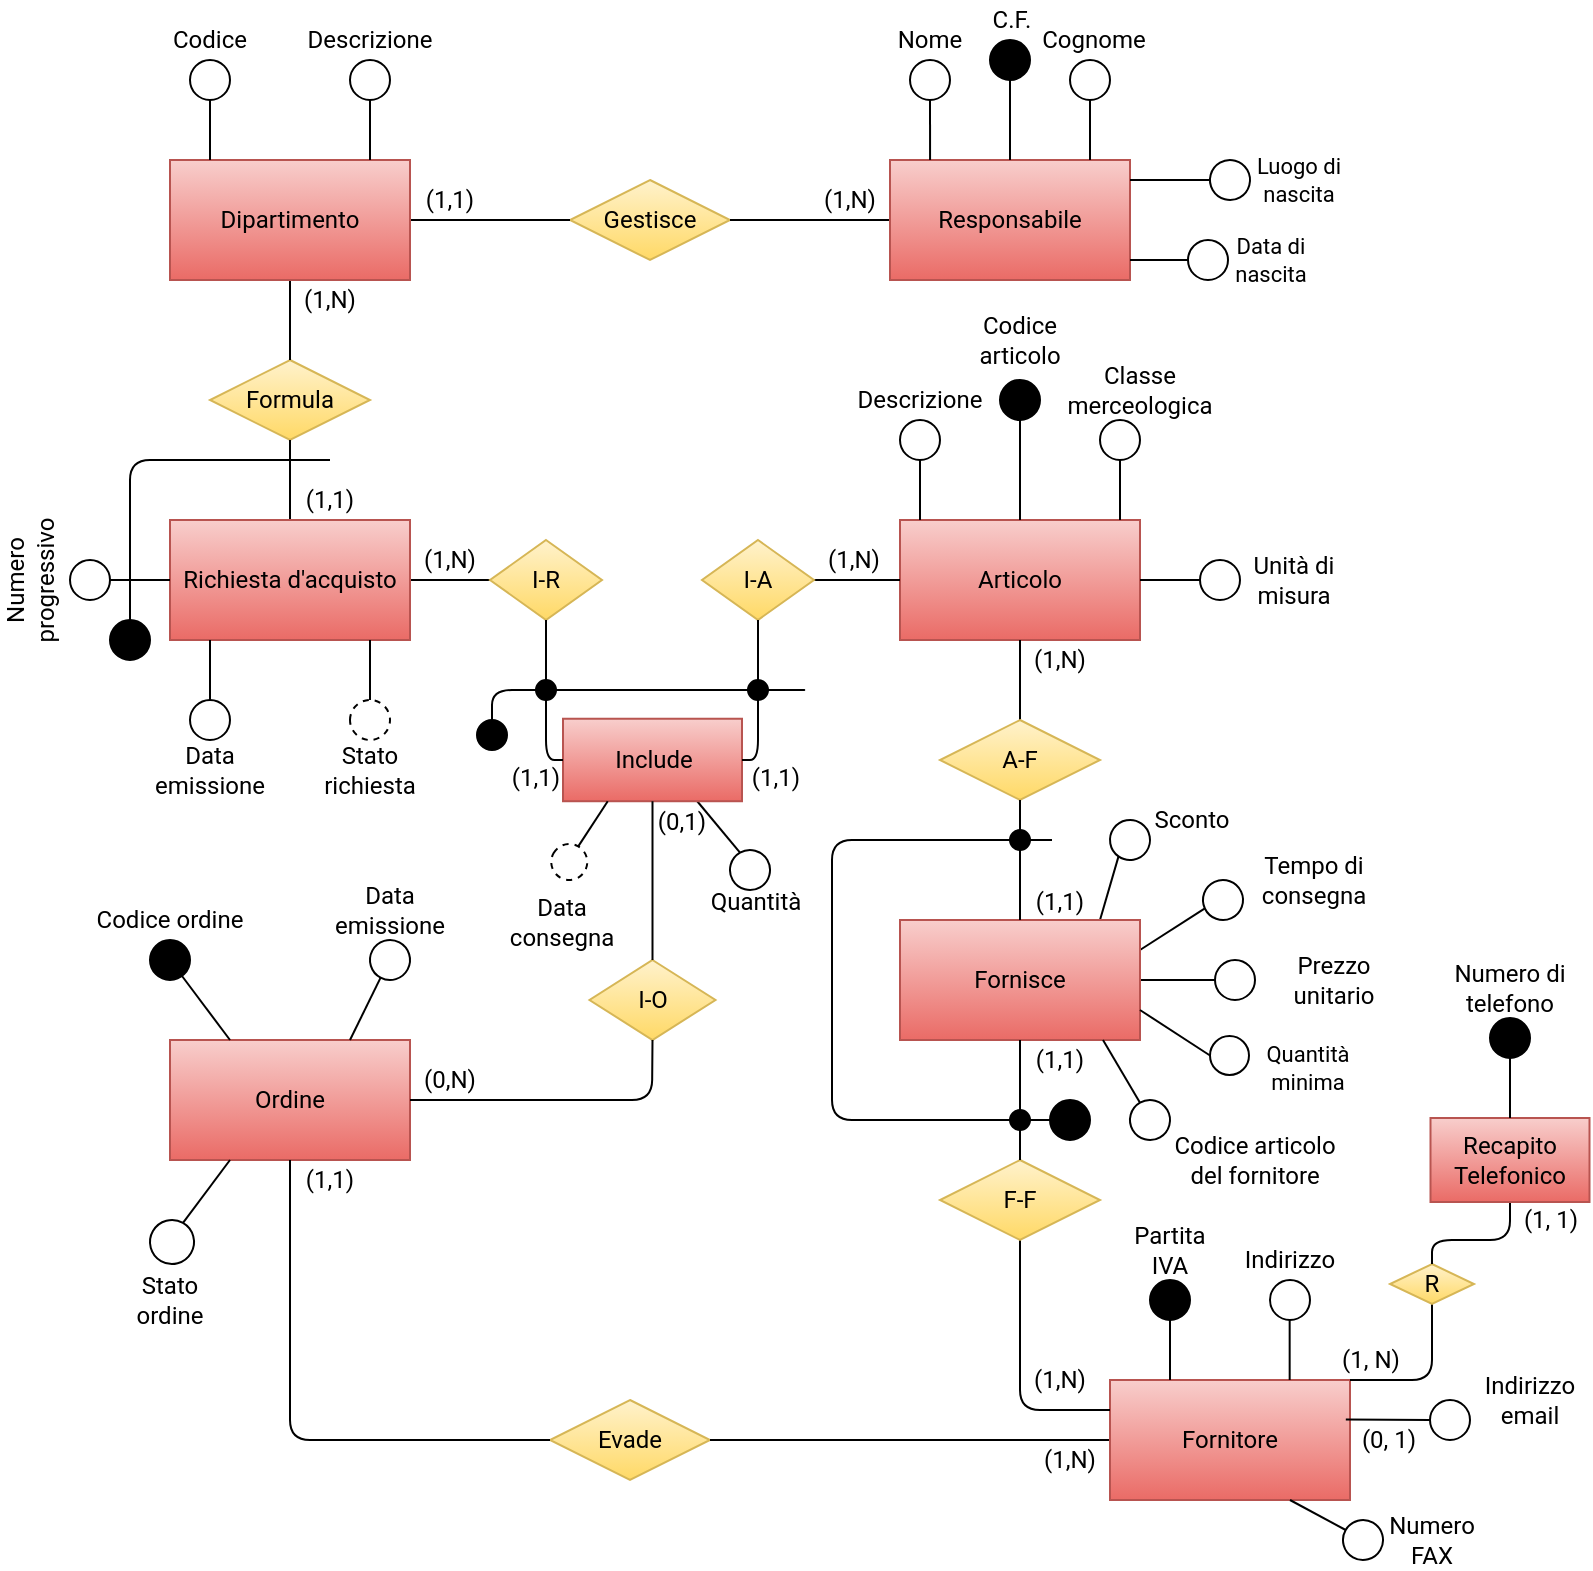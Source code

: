 <mxfile version="14.6.9" type="device"><diagram id="SgajTCS_TB5HfmCs7Fzj" name="Page-1"><mxGraphModel dx="1205" dy="874" grid="1" gridSize="10" guides="1" tooltips="1" connect="1" arrows="1" fold="1" page="1" pageScale="1" pageWidth="827" pageHeight="1169" math="0" shadow="0"><root><mxCell id="0"/><mxCell id="1" parent="0"/><mxCell id="HjmQYwQyKMlR8786KlLw-9" value="" style="endArrow=none;html=1;entryX=1;entryY=0.5;entryDx=0;entryDy=0;fontFamily=Roboto;fontSource=https%3A%2F%2Ffonts.googleapis.com%2Fcss%3Ffamily%3DRoboto;exitX=0.75;exitY=1;exitDx=0;exitDy=0;" parent="1" source="txoLGYBquXXo8uuWkz2p-16" target="HjmQYwQyKMlR8786KlLw-8" edge="1"><mxGeometry width="50" height="50" relative="1" as="geometry"><mxPoint x="380" y="173.5" as="sourcePoint"/><mxPoint x="-300" y="-76.5" as="targetPoint"/></mxGeometry></mxCell><mxCell id="WNvgnv75Yjdc2z-mZm8R-49" value="" style="group;fontFamily=Roboto;fontSource=https%3A%2F%2Ffonts.googleapis.com%2Fcss%3Ffamily%3DRoboto;" parent="1" connectable="0" vertex="1"><mxGeometry x="50" y="460" width="130" height="140" as="geometry"/></mxCell><mxCell id="WNvgnv75Yjdc2z-mZm8R-8" value="Ordine" style="rounded=0;whiteSpace=wrap;html=1;fontFamily=Roboto;fontSource=https%3A%2F%2Ffonts.googleapis.com%2Fcss%3Ffamily%3DRoboto;fillColor=#f8cecc;strokeColor=#b85450;gradientColor=#ea6b66;" parent="WNvgnv75Yjdc2z-mZm8R-49" vertex="1"><mxGeometry x="40" y="80" width="120" height="60" as="geometry"/></mxCell><mxCell id="WNvgnv75Yjdc2z-mZm8R-26" value="" style="group;fontFamily=Roboto;fontSource=https%3A%2F%2Ffonts.googleapis.com%2Fcss%3Ffamily%3DRoboto;" parent="WNvgnv75Yjdc2z-mZm8R-49" connectable="0" vertex="1"><mxGeometry x="140" y="5" width="40" height="80" as="geometry"/></mxCell><mxCell id="0HRdDKmyG6_fZgm3HTcE-9" value="&lt;div&gt;Data emissione&lt;/div&gt;" style="text;html=1;strokeColor=none;fillColor=none;align=center;verticalAlign=middle;whiteSpace=wrap;rounded=0;fontFamily=Roboto;fontSource=https%3A%2F%2Ffonts.googleapis.com%2Fcss%3Ffamily%3DRoboto;" parent="WNvgnv75Yjdc2z-mZm8R-26" vertex="1"><mxGeometry x="-10" width="40" height="20" as="geometry"/></mxCell><mxCell id="0HRdDKmyG6_fZgm3HTcE-7" value="&lt;span style=&quot;color: rgba(0, 0, 0, 0); font-size: 0px;&quot;&gt;%3CmxGraphModel%3E%3Croot%3E%3CmxCell%20id%3D%220%22%2F%3E%3CmxCell%20id%3D%221%22%20parent%3D%220%22%2F%3E%3CmxCell%20id%3D%222%22%20value%3D%22%22%20style%3D%22group%3BfontFamily%3DRoboto%3BfontSource%3Dhttps%253A%252F%252Ffonts.googleapis.com%252Fcss%253Ffamily%253DRoboto%3B%22%20connectable%3D%220%22%20vertex%3D%221%22%20parent%3D%221%22%3E%3CmxGeometry%20x%3D%2250%22%20y%3D%22450%22%20width%3D%22130%22%20height%3D%22140%22%20as%3D%22geometry%22%2F%3E%3C%2FmxCell%3E%3CmxCell%20id%3D%223%22%20value%3D%22Ordine%22%20style%3D%22rounded%3D0%3BwhiteSpace%3Dwrap%3Bhtml%3D1%3BfontFamily%3DRoboto%3BfontSource%3Dhttps%253A%252F%252Ffonts.googleapis.com%252Fcss%253Ffamily%253DRoboto%3BfillColor%3D%23f8cecc%3BstrokeColor%3D%23b85450%3BgradientColor%3D%23ea6b66%3B%22%20vertex%3D%221%22%20parent%3D%222%22%3E%3CmxGeometry%20x%3D%2240%22%20y%3D%2280%22%20width%3D%22120%22%20height%3D%2260%22%20as%3D%22geometry%22%2F%3E%3C%2FmxCell%3E%3CmxCell%20id%3D%224%22%20value%3D%22%22%20style%3D%22group%3BfontFamily%3DRoboto%3BfontSource%3Dhttps%253A%252F%252Ffonts.googleapis.com%252Fcss%253Ffamily%253DRoboto%3B%22%20connectable%3D%220%22%20vertex%3D%221%22%20parent%3D%222%22%3E%3CmxGeometry%20x%3D%2290%22%20width%3D%2240%22%20height%3D%2280%22%20as%3D%22geometry%22%2F%3E%3C%2FmxCell%3E%3CmxCell%20id%3D%225%22%20value%3D%22%22%20style%3D%22ellipse%3BwhiteSpace%3Dwrap%3Bhtml%3D1%3Baspect%3Dfixed%3BfontFamily%3DRoboto%3BfontSource%3Dhttps%253A%252F%252Ffonts.googleapis.com%252Fcss%253Ffamily%253DRoboto%3B%22%20vertex%3D%221%22%20parent%3D%224%22%3E%3CmxGeometry%20x%3D%2230%22%20y%3D%2230%22%20width%3D%2220%22%20height%3D%2220%22%20as%3D%22geometry%22%2F%3E%3C%2FmxCell%3E%3CmxCell%20id%3D%226%22%20value%3D%22%26lt%3Bdiv%26gt%3BData%20emissione%26lt%3B%2Fdiv%26gt%3B%22%20style%3D%22text%3Bhtml%3D1%3BstrokeColor%3Dnone%3BfillColor%3Dnone%3Balign%3Dcenter%3BverticalAlign%3Dmiddle%3BwhiteSpace%3Dwrap%3Brounded%3D0%3BfontFamily%3DRoboto%3BfontSource%3Dhttps%253A%252F%252Ffonts.googleapis.com%252Fcss%253Ffamily%253DRoboto%3B%22%20vertex%3D%221%22%20parent%3D%224%22%3E%3CmxGeometry%20width%3D%2240%22%20height%3D%2220%22%20as%3D%22geometry%22%2F%3E%3C%2FmxCell%3E%3CmxCell%20id%3D%227%22%20value%3D%22%22%20style%3D%22group%3BfontFamily%3DRoboto%3BfontSource%3Dhttps%253A%252F%252Ffonts.googleapis.com%252Fcss%253Ffamily%253DRoboto%3B%22%20connectable%3D%220%22%20vertex%3D%221%22%20parent%3D%222%22%3E%3CmxGeometry%20x%3D%2210%22%20y%3D%2210%22%20width%3D%2260%22%20height%3D%2270%22%20as%3D%22geometry%22%2F%3E%3C%2FmxCell%3E%3CmxCell%20id%3D%228%22%20value%3D%22%22%20style%3D%22ellipse%3BfontFamily%3DRoboto%3BfontSource%3Dhttps%253A%252F%252Ffonts.googleapis.com%252Fcss%253Ffamily%253DRoboto%3BfillColor%3D%23000000%3B%22%20vertex%3D%221%22%20parent%3D%227%22%3E%3CmxGeometry%20x%3D%2210%22%20y%3D%2220%22%20width%3D%2220%22%20height%3D%2220%22%20as%3D%22geometry%22%2F%3E%3C%2FmxCell%3E%3CmxCell%20id%3D%229%22%20value%3D%22Codice%20ordine%22%20style%3D%22text%3Bhtml%3D1%3BstrokeColor%3Dnone%3BfillColor%3Dnone%3Balign%3Dcenter%3BverticalAlign%3Dmiddle%3BwhiteSpace%3Dwrap%3Brounded%3D0%3BfontFamily%3DRoboto%3BfontSource%3Dhttps%253A%252F%252Ffonts.googleapis.com%252Fcss%253Ffamily%253DRoboto%3B%22%20vertex%3D%221%22%20parent%3D%227%22%3E%3CmxGeometry%20x%3D%22-20%22%20y%3D%22-10%22%20width%3D%2280%22%20height%3D%2220%22%20as%3D%22geometry%22%2F%3E%3C%2FmxCell%3E%3CmxCell%20id%3D%2210%22%20value%3D%22%22%20style%3D%22endArrow%3Dnone%3Bhtml%3D1%3BfontFamily%3DRoboto%3BfontSource%3Dhttps%253A%252F%252Ffonts.googleapis.com%252Fcss%253Ffamily%253DRoboto%3BexitX%3D0.25%3BexitY%3D0%3BexitDx%3D0%3BexitDy%3D0%3B%22%20edge%3D%221%22%20parent%3D%222%22%20source%3D%223%22%20target%3D%228%22%3E%3CmxGeometry%20width%3D%2250%22%20height%3D%2250%22%20relative%3D%221%22%20as%3D%22geometry%22%3E%3CmxPoint%20x%3D%2240%22%20y%3D%2280%22%20as%3D%22sourcePoint%22%2F%3E%3CmxPoint%20x%3D%2240%22%20y%3D%2250%22%20as%3D%22targetPoint%22%2F%3E%3C%2FmxGeometry%3E%3C%2FmxCell%3E%3CmxCell%20id%3D%2211%22%20value%3D%22%22%20style%3D%22endArrow%3Dnone%3Bhtml%3D1%3BfontFamily%3DRoboto%3BfontSource%3Dhttps%253A%252F%252Ffonts.googleapis.com%252Fcss%253Ffamily%253DRoboto%3BexitX%3D0.75%3BexitY%3D0%3BexitDx%3D0%3BexitDy%3D0%3BentryX%3D0.5%3BentryY%3D1%3BentryDx%3D0%3BentryDy%3D0%3B%22%20edge%3D%221%22%20parent%3D%222%22%20source%3D%223%22%20target%3D%225%22%3E%3CmxGeometry%20x%3D%22100%22%20y%3D%2210%22%20width%3D%2250%22%20height%3D%2250%22%20as%3D%22geometry%22%3E%3CmxPoint%20x%3D%22120%22%20y%3D%2280%22%20as%3D%22sourcePoint%22%2F%3E%3CmxPoint%20x%3D%22123%22%20y%3D%2246%22%20as%3D%22targetPoint%22%2F%3E%3CArray%20as%3D%22points%22%2F%3E%3C%2FmxGeometry%3E%3C%2FmxCell%3E%3C%2Froot%3E%3C%2FmxGraphModel%3E&lt;/span&gt;" style="ellipse;whiteSpace=wrap;html=1;aspect=fixed;fontFamily=Roboto;fontSource=https%3A%2F%2Ffonts.googleapis.com%2Fcss%3Ffamily%3DRoboto;rotation=118;" parent="WNvgnv75Yjdc2z-mZm8R-26" vertex="1"><mxGeometry y="25" width="20" height="20" as="geometry"/></mxCell><mxCell id="WNvgnv75Yjdc2z-mZm8R-27" value="" style="group;fontFamily=Roboto;fontSource=https%3A%2F%2Ffonts.googleapis.com%2Fcss%3Ffamily%3DRoboto;" parent="WNvgnv75Yjdc2z-mZm8R-49" connectable="0" vertex="1"><mxGeometry x="10" y="10" width="60" height="70" as="geometry"/></mxCell><mxCell id="WNvgnv75Yjdc2z-mZm8R-29" value="" style="ellipse;fontFamily=Roboto;fontSource=https%3A%2F%2Ffonts.googleapis.com%2Fcss%3Ffamily%3DRoboto;fillColor=#000000;" parent="WNvgnv75Yjdc2z-mZm8R-27" vertex="1"><mxGeometry x="20" y="20" width="20" height="20" as="geometry"/></mxCell><mxCell id="WNvgnv75Yjdc2z-mZm8R-30" value="Codice ordine" style="text;html=1;strokeColor=none;fillColor=none;align=center;verticalAlign=middle;whiteSpace=wrap;rounded=0;fontFamily=Roboto;fontSource=https%3A%2F%2Ffonts.googleapis.com%2Fcss%3Ffamily%3DRoboto;" parent="WNvgnv75Yjdc2z-mZm8R-27" vertex="1"><mxGeometry x="-10" width="80" height="20" as="geometry"/></mxCell><mxCell id="WNvgnv75Yjdc2z-mZm8R-28" value="" style="endArrow=none;html=1;fontFamily=Roboto;fontSource=https%3A%2F%2Ffonts.googleapis.com%2Fcss%3Ffamily%3DRoboto;exitX=0.25;exitY=0;exitDx=0;exitDy=0;" parent="WNvgnv75Yjdc2z-mZm8R-49" source="WNvgnv75Yjdc2z-mZm8R-8" target="WNvgnv75Yjdc2z-mZm8R-29" edge="1"><mxGeometry width="50" height="50" relative="1" as="geometry"><mxPoint x="40" y="80" as="sourcePoint"/><mxPoint x="40" y="50" as="targetPoint"/></mxGeometry></mxCell><mxCell id="0h58Y4UDxRGjKi9DkPcS-29" value="" style="endArrow=none;html=1;exitX=0.75;exitY=0;exitDx=0;exitDy=0;entryX=1;entryY=0.5;entryDx=0;entryDy=0;fontFamily=Roboto;fontSource=https%3A%2F%2Ffonts.googleapis.com%2Fcss%3Ffamily%3DRoboto;" parent="WNvgnv75Yjdc2z-mZm8R-49" source="WNvgnv75Yjdc2z-mZm8R-8" target="0HRdDKmyG6_fZgm3HTcE-7" edge="1"><mxGeometry width="50" height="50" relative="1" as="geometry"><mxPoint x="100" y="95" as="sourcePoint"/><mxPoint x="150" y="45" as="targetPoint"/></mxGeometry></mxCell><mxCell id="tpPD9y9O5CYVwDH-KBWt-45" value="Gestisce" style="shape=rhombus;perimeter=rhombusPerimeter;whiteSpace=wrap;html=1;align=center;fontFamily=Roboto;fontSource=https%3A%2F%2Ffonts.googleapis.com%2Fcss%3Ffamily%3DRoboto;gradientColor=#ffd966;fillColor=#fff2cc;strokeColor=#d6b656;" parent="1" vertex="1"><mxGeometry x="290" y="110" width="80" height="40" as="geometry"/></mxCell><mxCell id="tpPD9y9O5CYVwDH-KBWt-48" value="" style="endArrow=none;html=1;exitX=1;exitY=0.5;exitDx=0;exitDy=0;entryX=0;entryY=0.5;entryDx=0;entryDy=0;fontFamily=Roboto;fontSource=https%3A%2F%2Ffonts.googleapis.com%2Fcss%3Ffamily%3DRoboto;" parent="1" source="WNvgnv75Yjdc2z-mZm8R-1" target="tpPD9y9O5CYVwDH-KBWt-45" edge="1"><mxGeometry width="50" height="50" relative="1" as="geometry"><mxPoint x="224" y="180.76" as="sourcePoint"/><mxPoint x="274" y="170.76" as="targetPoint"/></mxGeometry></mxCell><mxCell id="tpPD9y9O5CYVwDH-KBWt-52" value="(1,1)" style="text;html=1;strokeColor=none;fillColor=none;align=center;verticalAlign=middle;whiteSpace=wrap;rounded=0;fontFamily=Roboto;fontSource=https%3A%2F%2Ffonts.googleapis.com%2Fcss%3Ffamily%3DRoboto;" parent="1" vertex="1"><mxGeometry x="210" y="110" width="40" height="20" as="geometry"/></mxCell><mxCell id="tpPD9y9O5CYVwDH-KBWt-53" value="(1,N)" style="text;html=1;strokeColor=none;fillColor=none;align=center;verticalAlign=middle;whiteSpace=wrap;rounded=0;fontFamily=Roboto;fontSource=https%3A%2F%2Ffonts.googleapis.com%2Fcss%3Ffamily%3DRoboto;" parent="1" vertex="1"><mxGeometry x="410" y="110" width="40" height="20" as="geometry"/></mxCell><mxCell id="tpPD9y9O5CYVwDH-KBWt-60" value="Formula" style="shape=rhombus;perimeter=rhombusPerimeter;whiteSpace=wrap;html=1;align=center;fontFamily=Roboto;fontSource=https%3A%2F%2Ffonts.googleapis.com%2Fcss%3Ffamily%3DRoboto;gradientColor=#ffd966;fillColor=#fff2cc;strokeColor=#d6b656;" parent="1" vertex="1"><mxGeometry x="110" y="200" width="80" height="40" as="geometry"/></mxCell><mxCell id="tpPD9y9O5CYVwDH-KBWt-62" value="" style="line;strokeWidth=1;rotatable=0;dashed=0;labelPosition=right;align=left;verticalAlign=middle;spacingTop=0;spacingLeft=6;points=[];portConstraint=eastwest;fontFamily=Roboto;fontSource=https%3A%2F%2Ffonts.googleapis.com%2Fcss%3Ffamily%3DRoboto;" parent="1" vertex="1"><mxGeometry x="114" y="213.5" width="140" as="geometry"/></mxCell><mxCell id="tpPD9y9O5CYVwDH-KBWt-64" value="" style="endArrow=none;html=1;rounded=0;entryX=0.5;entryY=0;entryDx=0;entryDy=0;fontFamily=Roboto;fontSource=https%3A%2F%2Ffonts.googleapis.com%2Fcss%3Ffamily%3DRoboto;exitX=0.5;exitY=1;exitDx=0;exitDy=0;" parent="1" source="WNvgnv75Yjdc2z-mZm8R-1" target="tpPD9y9O5CYVwDH-KBWt-60" edge="1"><mxGeometry relative="1" as="geometry"><mxPoint x="164" y="176.5" as="sourcePoint"/><mxPoint x="214" y="283.5" as="targetPoint"/></mxGeometry></mxCell><mxCell id="80SjEbUUBAHeHSITV065-4" style="edgeStyle=orthogonalEdgeStyle;rounded=0;orthogonalLoop=1;jettySize=auto;html=1;exitX=0;exitY=0.5;exitDx=0;exitDy=0;entryX=1;entryY=0.5;entryDx=0;entryDy=0;endArrow=none;endFill=0;fontFamily=Roboto;fontSource=https%3A%2F%2Ffonts.googleapis.com%2Fcss%3Ffamily%3DRoboto;" parent="1" source="tpPD9y9O5CYVwDH-KBWt-75" target="tpPD9y9O5CYVwDH-KBWt-45" edge="1"><mxGeometry relative="1" as="geometry"/></mxCell><mxCell id="tpPD9y9O5CYVwDH-KBWt-75" value="Responsabile" style="rounded=0;whiteSpace=wrap;html=1;fontFamily=Roboto;fontSource=https%3A%2F%2Ffonts.googleapis.com%2Fcss%3Ffamily%3DRoboto;fillColor=#f8cecc;strokeColor=#b85450;gradientColor=#ea6b66;" parent="1" vertex="1"><mxGeometry x="450" y="100" width="120" height="60" as="geometry"/></mxCell><mxCell id="tpPD9y9O5CYVwDH-KBWt-89" value="" style="endArrow=none;html=1;entryX=0.5;entryY=1;entryDx=0;entryDy=0;exitX=1;exitY=0.25;exitDx=0;exitDy=0;fontFamily=Roboto;fontSource=https%3A%2F%2Ffonts.googleapis.com%2Fcss%3Ffamily%3DRoboto;" parent="1" edge="1"><mxGeometry x="244" y="-263.5" width="50" height="50" as="geometry"><mxPoint x="570" y="110" as="sourcePoint"/><mxPoint x="610" y="110" as="targetPoint"/></mxGeometry></mxCell><mxCell id="tpPD9y9O5CYVwDH-KBWt-90" value="" style="ellipse;whiteSpace=wrap;html=1;aspect=fixed;rotation=90;fontFamily=Roboto;fontSource=https%3A%2F%2Ffonts.googleapis.com%2Fcss%3Ffamily%3DRoboto;" parent="1" vertex="1"><mxGeometry x="599" y="140" width="20" height="20" as="geometry"/></mxCell><mxCell id="tpPD9y9O5CYVwDH-KBWt-91" value="" style="endArrow=none;html=1;entryX=0.5;entryY=1;entryDx=0;entryDy=0;fontFamily=Roboto;fontSource=https%3A%2F%2Ffonts.googleapis.com%2Fcss%3Ffamily%3DRoboto;" parent="1" target="tpPD9y9O5CYVwDH-KBWt-90" edge="1"><mxGeometry x="232" y="-228.5" width="50" height="50" as="geometry"><mxPoint x="570" y="150" as="sourcePoint"/><mxPoint x="287" y="226.5" as="targetPoint"/></mxGeometry></mxCell><mxCell id="tpPD9y9O5CYVwDH-KBWt-92" value="&lt;div style=&quot;font-size: 11px&quot;&gt;&lt;font style=&quot;font-size: 11px&quot;&gt;Data di nascita&lt;/font&gt;&lt;/div&gt;" style="text;html=1;strokeColor=none;fillColor=none;align=center;verticalAlign=middle;whiteSpace=wrap;rounded=0;rotation=0;fontFamily=Roboto;fontSource=https%3A%2F%2Ffonts.googleapis.com%2Fcss%3Ffamily%3DRoboto;" parent="1" vertex="1"><mxGeometry x="612.5" y="140" width="55" height="20" as="geometry"/></mxCell><mxCell id="tpPD9y9O5CYVwDH-KBWt-95" value="" style="endArrow=none;html=1;rounded=0;entryX=0.5;entryY=0;entryDx=0;entryDy=0;exitX=0.5;exitY=1;exitDx=0;exitDy=0;fontFamily=Roboto;fontSource=https%3A%2F%2Ffonts.googleapis.com%2Fcss%3Ffamily%3DRoboto;" parent="1" source="tpPD9y9O5CYVwDH-KBWt-60" target="WNvgnv75Yjdc2z-mZm8R-5" edge="1"><mxGeometry relative="1" as="geometry"><mxPoint x="184" y="393.5" as="sourcePoint"/><mxPoint x="324" y="353.5" as="targetPoint"/></mxGeometry></mxCell><mxCell id="tpPD9y9O5CYVwDH-KBWt-96" value="(1,N)" style="text;html=1;strokeColor=none;fillColor=none;align=center;verticalAlign=middle;whiteSpace=wrap;rounded=0;fontFamily=Roboto;fontSource=https%3A%2F%2Ffonts.googleapis.com%2Fcss%3Ffamily%3DRoboto;" parent="1" vertex="1"><mxGeometry x="150" y="160" width="40" height="20" as="geometry"/></mxCell><mxCell id="tpPD9y9O5CYVwDH-KBWt-98" value="(1,1)" style="text;html=1;strokeColor=none;fillColor=none;align=center;verticalAlign=middle;whiteSpace=wrap;rounded=0;rotation=0;fontFamily=Roboto;fontSource=https%3A%2F%2Ffonts.googleapis.com%2Fcss%3Ffamily%3DRoboto;" parent="1" vertex="1"><mxGeometry x="150" y="260" width="40" height="20" as="geometry"/></mxCell><mxCell id="tpPD9y9O5CYVwDH-KBWt-77" value="" style="ellipse;whiteSpace=wrap;html=1;aspect=fixed;fontFamily=Roboto;fontSource=https%3A%2F%2Ffonts.googleapis.com%2Fcss%3Ffamily%3DRoboto;" parent="1" vertex="1"><mxGeometry x="540" y="50" width="20" height="20" as="geometry"/></mxCell><mxCell id="tpPD9y9O5CYVwDH-KBWt-78" value="" style="endArrow=none;html=1;entryX=0.5;entryY=1;entryDx=0;entryDy=0;fontFamily=Roboto;fontSource=https%3A%2F%2Ffonts.googleapis.com%2Fcss%3Ffamily%3DRoboto;" parent="1" target="tpPD9y9O5CYVwDH-KBWt-77" edge="1"><mxGeometry x="542" y="30" width="50" height="50" as="geometry"><mxPoint x="550" y="100" as="sourcePoint"/><mxPoint x="982" y="30" as="targetPoint"/></mxGeometry></mxCell><mxCell id="tpPD9y9O5CYVwDH-KBWt-79" value="&lt;font style=&quot;font-size: 12px;&quot;&gt;Cognome&lt;/font&gt;" style="text;html=1;strokeColor=none;fillColor=none;align=center;verticalAlign=middle;whiteSpace=wrap;rounded=0;fontFamily=Roboto;fontSource=https%3A%2F%2Ffonts.googleapis.com%2Fcss%3Ffamily%3DRoboto;fontSize=12;" parent="1" vertex="1"><mxGeometry x="531.5" y="30" width="40" height="20" as="geometry"/></mxCell><mxCell id="tpPD9y9O5CYVwDH-KBWt-81" value="" style="endArrow=none;html=1;exitX=0.5;exitY=0;exitDx=0;exitDy=0;entryX=0.5;entryY=1;entryDx=0;entryDy=0;fontFamily=Roboto;fontSource=https%3A%2F%2Ffonts.googleapis.com%2Fcss%3Ffamily%3DRoboto;" parent="1" source="tpPD9y9O5CYVwDH-KBWt-75" target="tpPD9y9O5CYVwDH-KBWt-82" edge="1"><mxGeometry x="490" y="20" width="50" height="50" as="geometry"><mxPoint x="510" y="90" as="sourcePoint"/><mxPoint x="510" y="60" as="targetPoint"/></mxGeometry></mxCell><mxCell id="tpPD9y9O5CYVwDH-KBWt-82" value="" style="ellipse;fontFamily=Roboto;fontSource=https%3A%2F%2Ffonts.googleapis.com%2Fcss%3Ffamily%3DRoboto;fillColor=#000000;" parent="1" vertex="1"><mxGeometry x="500" y="40" width="20" height="20" as="geometry"/></mxCell><mxCell id="tpPD9y9O5CYVwDH-KBWt-83" value="C.F." style="text;html=1;strokeColor=none;fillColor=none;align=center;verticalAlign=middle;whiteSpace=wrap;rounded=0;fontFamily=Roboto;fontSource=https%3A%2F%2Ffonts.googleapis.com%2Fcss%3Ffamily%3DRoboto;" parent="1" vertex="1"><mxGeometry x="491" y="20" width="40" height="20" as="geometry"/></mxCell><mxCell id="tpPD9y9O5CYVwDH-KBWt-85" value="" style="ellipse;whiteSpace=wrap;html=1;aspect=fixed;fontFamily=Roboto;fontSource=https%3A%2F%2Ffonts.googleapis.com%2Fcss%3Ffamily%3DRoboto;" parent="1" vertex="1"><mxGeometry x="460" y="50" width="20" height="20" as="geometry"/></mxCell><mxCell id="tpPD9y9O5CYVwDH-KBWt-86" value="" style="endArrow=none;html=1;entryX=0.5;entryY=1;entryDx=0;entryDy=0;fontFamily=Roboto;fontSource=https%3A%2F%2Ffonts.googleapis.com%2Fcss%3Ffamily%3DRoboto;exitX=0.167;exitY=0;exitDx=0;exitDy=0;exitPerimeter=0;" parent="1" source="tpPD9y9O5CYVwDH-KBWt-75" target="tpPD9y9O5CYVwDH-KBWt-85" edge="1"><mxGeometry x="380" y="25" width="50" height="50" as="geometry"><mxPoint x="470" y="90" as="sourcePoint"/><mxPoint x="820" y="25" as="targetPoint"/></mxGeometry></mxCell><mxCell id="tpPD9y9O5CYVwDH-KBWt-87" value="Nome" style="text;html=1;strokeColor=none;fillColor=none;align=center;verticalAlign=middle;whiteSpace=wrap;rounded=0;fontFamily=Roboto;fontSource=https%3A%2F%2Ffonts.googleapis.com%2Fcss%3Ffamily%3DRoboto;fontSize=12;" parent="1" vertex="1"><mxGeometry x="450" y="30" width="40" height="20" as="geometry"/></mxCell><mxCell id="80SjEbUUBAHeHSITV065-102" style="edgeStyle=none;rounded=0;sketch=0;orthogonalLoop=1;jettySize=auto;html=1;exitX=1;exitY=0.5;exitDx=0;exitDy=0;entryX=0;entryY=0.5;entryDx=0;entryDy=0;endArrow=none;endFill=0;fontSize=10;fontFamily=Roboto;fontSource=https%3A%2F%2Ffonts.googleapis.com%2Fcss%3Ffamily%3DRoboto;" parent="1" source="WNvgnv75Yjdc2z-mZm8R-5" target="80SjEbUUBAHeHSITV065-35" edge="1"><mxGeometry relative="1" as="geometry"/></mxCell><mxCell id="WNvgnv75Yjdc2z-mZm8R-5" value="Richiesta d'acquisto" style="rounded=0;whiteSpace=wrap;html=1;fontFamily=Roboto;fontSource=https%3A%2F%2Ffonts.googleapis.com%2Fcss%3Ffamily%3DRoboto;fillColor=#f8cecc;strokeColor=#b85450;gradientColor=#ea6b66;" parent="1" vertex="1"><mxGeometry x="90" y="280" width="120" height="60" as="geometry"/></mxCell><mxCell id="WNvgnv75Yjdc2z-mZm8R-37" value="" style="group;fontFamily=Roboto;fontSource=https%3A%2F%2Ffonts.googleapis.com%2Fcss%3Ffamily%3DRoboto;rotation=-180;" parent="1" connectable="0" vertex="1"><mxGeometry x="90" y="340" width="40" height="80" as="geometry"/></mxCell><mxCell id="WNvgnv75Yjdc2z-mZm8R-38" value="" style="ellipse;whiteSpace=wrap;html=1;aspect=fixed;fontFamily=Roboto;fontSource=https%3A%2F%2Ffonts.googleapis.com%2Fcss%3Ffamily%3DRoboto;rotation=-180;" parent="WNvgnv75Yjdc2z-mZm8R-37" vertex="1"><mxGeometry x="10" y="30" width="20" height="20" as="geometry"/></mxCell><mxCell id="WNvgnv75Yjdc2z-mZm8R-39" value="" style="endArrow=none;html=1;entryX=0.5;entryY=1;entryDx=0;entryDy=0;fontFamily=Roboto;fontSource=https%3A%2F%2Ffonts.googleapis.com%2Fcss%3Ffamily%3DRoboto;" parent="WNvgnv75Yjdc2z-mZm8R-37" target="WNvgnv75Yjdc2z-mZm8R-38" edge="1"><mxGeometry x="-10" y="20" width="50" height="50" as="geometry"><mxPoint x="20" as="sourcePoint"/><mxPoint x="-400" y="70" as="targetPoint"/></mxGeometry></mxCell><mxCell id="WNvgnv75Yjdc2z-mZm8R-40" value="&lt;div&gt;Data emissione&lt;/div&gt;" style="text;html=1;strokeColor=none;fillColor=none;align=center;verticalAlign=middle;whiteSpace=wrap;rounded=0;fontFamily=Roboto;fontSource=https%3A%2F%2Ffonts.googleapis.com%2Fcss%3Ffamily%3DRoboto;rotation=0;" parent="WNvgnv75Yjdc2z-mZm8R-37" vertex="1"><mxGeometry y="55" width="40" height="20" as="geometry"/></mxCell><mxCell id="80SjEbUUBAHeHSITV065-6" value="Articolo" style="rounded=0;whiteSpace=wrap;html=1;fontFamily=Roboto;fontSource=https%3A%2F%2Ffonts.googleapis.com%2Fcss%3Ffamily%3DRoboto;fillColor=#f8cecc;strokeColor=#b85450;gradientColor=#ea6b66;" parent="1" vertex="1"><mxGeometry x="455" y="280" width="120" height="60" as="geometry"/></mxCell><mxCell id="WNvgnv75Yjdc2z-mZm8R-56" value="" style="endArrow=none;html=1;fontFamily=Roboto;fontSource=https%3A%2F%2Ffonts.googleapis.com%2Fcss%3Ffamily%3DRoboto;exitX=0.5;exitY=0;exitDx=0;exitDy=0;entryX=0.5;entryY=0;entryDx=0;entryDy=0;" parent="1" source="80SjEbUUBAHeHSITV065-6" target="WNvgnv75Yjdc2z-mZm8R-57" edge="1"><mxGeometry x="373" y="185" width="50" height="50" as="geometry"><mxPoint x="515" y="180" as="sourcePoint"/><mxPoint x="515" y="200" as="targetPoint"/></mxGeometry></mxCell><mxCell id="WNvgnv75Yjdc2z-mZm8R-57" value="" style="ellipse;fontFamily=Roboto;fontSource=https%3A%2F%2Ffonts.googleapis.com%2Fcss%3Ffamily%3DRoboto;fillColor=#000000;" parent="1" vertex="1"><mxGeometry x="505" y="210" width="20" height="20" as="geometry"/></mxCell><mxCell id="80SjEbUUBAHeHSITV065-18" value="&lt;div&gt;Codice&lt;/div&gt;&lt;div&gt;articolo&lt;/div&gt;" style="text;html=1;strokeColor=none;fillColor=none;align=center;verticalAlign=middle;whiteSpace=wrap;rounded=0;rotation=0;fontFamily=Roboto;fontSource=https%3A%2F%2Ffonts.googleapis.com%2Fcss%3Ffamily%3DRoboto;" parent="1" vertex="1"><mxGeometry x="490" y="180" width="50" height="20" as="geometry"/></mxCell><mxCell id="80SjEbUUBAHeHSITV065-103" style="edgeStyle=none;rounded=0;sketch=0;orthogonalLoop=1;jettySize=auto;html=1;entryX=0;entryY=0.5;entryDx=0;entryDy=0;endArrow=none;endFill=0;fontSize=10;fontFamily=Roboto;fontSource=https%3A%2F%2Ffonts.googleapis.com%2Fcss%3Ffamily%3DRoboto;" parent="1" source="txoLGYBquXXo8uuWkz2p-11" target="80SjEbUUBAHeHSITV065-6" edge="1"><mxGeometry relative="1" as="geometry"><mxPoint x="432" y="310" as="sourcePoint"/></mxGeometry></mxCell><mxCell id="80SjEbUUBAHeHSITV065-35" value="&lt;font data-font-src=&quot;https://fonts.googleapis.com/css?family=Roboto&quot;&gt;I-R&lt;/font&gt;" style="rhombus;whiteSpace=wrap;html=1;rounded=0;sketch=0;fontFamily=Roboto;fontSource=https%3A%2F%2Ffonts.googleapis.com%2Fcss%3Ffamily%3DRoboto;gradientColor=#ffd966;fillColor=#fff2cc;strokeColor=#d6b656;" parent="1" vertex="1"><mxGeometry x="250" y="290" width="56" height="40" as="geometry"/></mxCell><mxCell id="80SjEbUUBAHeHSITV065-59" value="" style="group;fontFamily=Roboto;fontSource=https%3A%2F%2Ffonts.googleapis.com%2Fcss%3Ffamily%3DRoboto;" parent="1" connectable="0" vertex="1"><mxGeometry x="545" y="210" width="50" height="70" as="geometry"/></mxCell><mxCell id="80SjEbUUBAHeHSITV065-60" value="" style="ellipse;whiteSpace=wrap;html=1;aspect=fixed;fontFamily=Roboto;fontSource=https%3A%2F%2Ffonts.googleapis.com%2Fcss%3Ffamily%3DRoboto;" parent="80SjEbUUBAHeHSITV065-59" vertex="1"><mxGeometry x="10" y="20" width="20" height="20" as="geometry"/></mxCell><mxCell id="80SjEbUUBAHeHSITV065-61" value="" style="endArrow=none;html=1;entryX=0.5;entryY=1;entryDx=0;entryDy=0;fontFamily=Roboto;fontSource=https%3A%2F%2Ffonts.googleapis.com%2Fcss%3Ffamily%3DRoboto;" parent="80SjEbUUBAHeHSITV065-59" target="80SjEbUUBAHeHSITV065-60" edge="1"><mxGeometry width="50" height="50" relative="1" as="geometry"><mxPoint x="20" y="70" as="sourcePoint"/><mxPoint x="440" as="targetPoint"/></mxGeometry></mxCell><mxCell id="80SjEbUUBAHeHSITV065-62" value="&lt;div&gt;Classe&lt;/div&gt;&lt;div&gt;merceologica&lt;br&gt;&lt;/div&gt;" style="text;html=1;strokeColor=none;fillColor=none;align=center;verticalAlign=middle;whiteSpace=wrap;rounded=0;fontFamily=Roboto;fontSource=https%3A%2F%2Ffonts.googleapis.com%2Fcss%3Ffamily%3DRoboto;" parent="80SjEbUUBAHeHSITV065-59" vertex="1"><mxGeometry x="10" width="40" height="10" as="geometry"/></mxCell><mxCell id="80SjEbUUBAHeHSITV065-71" value="" style="endArrow=none;html=1;fontFamily=Roboto;fontSource=https%3A%2F%2Ffonts.googleapis.com%2Fcss%3Ffamily%3DRoboto;exitX=0;exitY=0.5;exitDx=0;exitDy=0;entryX=0.5;entryY=1;entryDx=0;entryDy=0;" parent="1" source="WNvgnv75Yjdc2z-mZm8R-5" target="80SjEbUUBAHeHSITV065-72" edge="1"><mxGeometry width="50" height="50" relative="1" as="geometry"><mxPoint x="80" y="310" as="sourcePoint"/><mxPoint x="60" y="310" as="targetPoint"/></mxGeometry></mxCell><mxCell id="80SjEbUUBAHeHSITV065-72" value="" style="ellipse;fontFamily=Roboto;fontSource=https%3A%2F%2Ffonts.googleapis.com%2Fcss%3Ffamily%3DRoboto;rotation=-90;" parent="1" vertex="1"><mxGeometry x="40" y="300" width="20" height="20" as="geometry"/></mxCell><mxCell id="80SjEbUUBAHeHSITV065-73" value="&lt;div&gt;Numero&lt;/div&gt;&lt;div&gt;progressivo&lt;/div&gt;" style="text;html=1;strokeColor=none;fillColor=none;align=center;verticalAlign=middle;whiteSpace=wrap;rounded=0;fontFamily=Roboto;fontSource=https%3A%2F%2Ffonts.googleapis.com%2Fcss%3Ffamily%3DRoboto;rotation=-90;" parent="1" vertex="1"><mxGeometry y="300" width="40" height="20" as="geometry"/></mxCell><mxCell id="80SjEbUUBAHeHSITV065-76" value="" style="ellipse;fontFamily=Roboto;fontSource=https%3A%2F%2Ffonts.googleapis.com%2Fcss%3Ffamily%3DRoboto;fillColor=#000000;" parent="1" vertex="1"><mxGeometry x="60" y="330" width="20" height="20" as="geometry"/></mxCell><mxCell id="80SjEbUUBAHeHSITV065-101" value="&lt;div&gt;Data&lt;/div&gt;&lt;div&gt;consegna&lt;br&gt;&lt;/div&gt;" style="text;html=1;strokeColor=none;fillColor=none;align=center;verticalAlign=middle;whiteSpace=wrap;rounded=0;fontFamily=Roboto;fontSource=https%3A%2F%2Ffonts.googleapis.com%2Fcss%3Ffamily%3DRoboto;rotation=0;" parent="1" vertex="1"><mxGeometry x="266" y="470" width="40" height="21" as="geometry"/></mxCell><mxCell id="80SjEbUUBAHeHSITV065-108" value="" style="group;fontFamily=Roboto;fontSource=https%3A%2F%2Ffonts.googleapis.com%2Fcss%3Ffamily%3DRoboto;rotation=90;" parent="1" connectable="0" vertex="1"><mxGeometry x="595" y="290" width="40" height="80" as="geometry"/></mxCell><mxCell id="80SjEbUUBAHeHSITV065-109" value="" style="ellipse;whiteSpace=wrap;html=1;aspect=fixed;fontFamily=Roboto;fontSource=https%3A%2F%2Ffonts.googleapis.com%2Fcss%3Ffamily%3DRoboto;rotation=90;" parent="80SjEbUUBAHeHSITV065-108" vertex="1"><mxGeometry x="10" y="10" width="20" height="20" as="geometry"/></mxCell><mxCell id="80SjEbUUBAHeHSITV065-111" value="Unità di misura" style="text;html=1;strokeColor=none;fillColor=none;align=center;verticalAlign=middle;whiteSpace=wrap;rounded=0;fontFamily=Roboto;fontSource=https%3A%2F%2Ffonts.googleapis.com%2Fcss%3Ffamily%3DRoboto;rotation=0;" parent="1" vertex="1"><mxGeometry x="626.5" y="300" width="50" height="20" as="geometry"/></mxCell><mxCell id="80SjEbUUBAHeHSITV065-116" value="" style="group;fontFamily=Roboto;fontSource=https%3A%2F%2Ffonts.googleapis.com%2Fcss%3Ffamily%3DRoboto;" parent="1" connectable="0" vertex="1"><mxGeometry x="445" y="210" width="40" height="70" as="geometry"/></mxCell><mxCell id="80SjEbUUBAHeHSITV065-117" value="" style="ellipse;whiteSpace=wrap;html=1;aspect=fixed;fontFamily=Roboto;fontSource=https%3A%2F%2Ffonts.googleapis.com%2Fcss%3Ffamily%3DRoboto;" parent="80SjEbUUBAHeHSITV065-116" vertex="1"><mxGeometry x="10" y="20" width="20" height="20" as="geometry"/></mxCell><mxCell id="80SjEbUUBAHeHSITV065-118" value="" style="endArrow=none;html=1;entryX=0.5;entryY=1;entryDx=0;entryDy=0;fontFamily=Roboto;fontSource=https%3A%2F%2Ffonts.googleapis.com%2Fcss%3Ffamily%3DRoboto;" parent="80SjEbUUBAHeHSITV065-116" target="80SjEbUUBAHeHSITV065-117" edge="1"><mxGeometry width="50" height="50" relative="1" as="geometry"><mxPoint x="20" y="70" as="sourcePoint"/><mxPoint x="440" as="targetPoint"/></mxGeometry></mxCell><mxCell id="80SjEbUUBAHeHSITV065-120" value="&lt;div&gt;Descrizione&lt;/div&gt;" style="text;html=1;strokeColor=none;fillColor=none;align=center;verticalAlign=middle;whiteSpace=wrap;rounded=0;fontFamily=Roboto;fontSource=https%3A%2F%2Ffonts.googleapis.com%2Fcss%3Ffamily%3DRoboto;" parent="80SjEbUUBAHeHSITV065-116" vertex="1"><mxGeometry width="40" height="20" as="geometry"/></mxCell><mxCell id="80SjEbUUBAHeHSITV065-67" value="" style="ellipse;fontFamily=Roboto;fontSource=https%3A%2F%2Ffonts.googleapis.com%2Fcss%3Ffamily%3DRoboto;rotation=-180;" parent="1" vertex="1"><mxGeometry x="610" y="538" width="19.5" height="19.5" as="geometry"/></mxCell><mxCell id="6r14AjQfkaW0ZxjViM8w-13" value="Sconto" style="text;html=1;strokeColor=none;fillColor=none;align=center;verticalAlign=middle;whiteSpace=wrap;rounded=0;fontFamily=Roboto;fontSource=https%3A%2F%2Ffonts.googleapis.com%2Fcss%3Ffamily%3DRoboto;rotation=0;" parent="1" vertex="1"><mxGeometry x="581" y="420" width="40" height="20" as="geometry"/></mxCell><mxCell id="6r14AjQfkaW0ZxjViM8w-18" value="Evade" style="rhombus;whiteSpace=wrap;html=1;rounded=0;sketch=0;fontFamily=Roboto;fontSource=https%3A%2F%2Ffonts.googleapis.com%2Fcss%3Ffamily%3DRoboto;gradientColor=#ffd966;fillColor=#fff2cc;strokeColor=#d6b656;" parent="1" vertex="1"><mxGeometry x="280" y="720" width="80" height="40" as="geometry"/></mxCell><mxCell id="6r14AjQfkaW0ZxjViM8w-20" style="edgeStyle=orthogonalEdgeStyle;rounded=0;orthogonalLoop=1;jettySize=auto;html=1;exitX=0;exitY=0.5;exitDx=0;exitDy=0;entryX=1;entryY=0.5;entryDx=0;entryDy=0;endArrow=none;endFill=0;fontFamily=Roboto;fontSource=https%3A%2F%2Ffonts.googleapis.com%2Fcss%3Ffamily%3DRoboto;" parent="1" source="WNvgnv75Yjdc2z-mZm8R-7" target="6r14AjQfkaW0ZxjViM8w-18" edge="1"><mxGeometry relative="1" as="geometry"/></mxCell><mxCell id="6r14AjQfkaW0ZxjViM8w-22" value="(1,N)" style="text;html=1;strokeColor=none;fillColor=none;align=center;verticalAlign=middle;whiteSpace=wrap;rounded=0;fontFamily=Roboto;fontSource=https%3A%2F%2Ffonts.googleapis.com%2Fcss%3Ffamily%3DRoboto;" parent="1" vertex="1"><mxGeometry x="210" y="290" width="40" height="20" as="geometry"/></mxCell><mxCell id="6r14AjQfkaW0ZxjViM8w-23" value="(1,N)" style="text;html=1;strokeColor=none;fillColor=none;align=center;verticalAlign=middle;whiteSpace=wrap;rounded=0;fontFamily=Roboto;fontSource=https%3A%2F%2Ffonts.googleapis.com%2Fcss%3Ffamily%3DRoboto;" parent="1" vertex="1"><mxGeometry x="412" y="290" width="40" height="20" as="geometry"/></mxCell><mxCell id="6r14AjQfkaW0ZxjViM8w-24" value="(1,N)" style="text;html=1;strokeColor=none;fillColor=none;align=center;verticalAlign=middle;whiteSpace=wrap;rounded=0;fontFamily=Roboto;fontSource=https%3A%2F%2Ffonts.googleapis.com%2Fcss%3Ffamily%3DRoboto;" parent="1" vertex="1"><mxGeometry x="515" y="340" width="40" height="20" as="geometry"/></mxCell><mxCell id="6r14AjQfkaW0ZxjViM8w-28" value="(0,N)" style="text;html=1;strokeColor=none;fillColor=none;align=center;verticalAlign=middle;whiteSpace=wrap;rounded=0;fontFamily=Roboto;fontSource=https%3A%2F%2Ffonts.googleapis.com%2Fcss%3Ffamily%3DRoboto;" parent="1" vertex="1"><mxGeometry x="210" y="550" width="40" height="20" as="geometry"/></mxCell><mxCell id="6r14AjQfkaW0ZxjViM8w-29" value="(1,N)" style="text;html=1;strokeColor=none;fillColor=none;align=center;verticalAlign=middle;whiteSpace=wrap;rounded=0;fontFamily=Roboto;fontSource=https%3A%2F%2Ffonts.googleapis.com%2Fcss%3Ffamily%3DRoboto;" parent="1" vertex="1"><mxGeometry x="515" y="700" width="40" height="20" as="geometry"/></mxCell><mxCell id="6r14AjQfkaW0ZxjViM8w-30" value="(1,1)" style="text;html=1;strokeColor=none;fillColor=none;align=center;verticalAlign=middle;whiteSpace=wrap;rounded=0;fontFamily=Roboto;fontSource=https%3A%2F%2Ffonts.googleapis.com%2Fcss%3Ffamily%3DRoboto;" parent="1" vertex="1"><mxGeometry x="150" y="600" width="40" height="20" as="geometry"/></mxCell><mxCell id="6r14AjQfkaW0ZxjViM8w-31" value="(1,N)" style="text;html=1;strokeColor=none;fillColor=none;align=center;verticalAlign=middle;whiteSpace=wrap;rounded=0;fontFamily=Roboto;fontSource=https%3A%2F%2Ffonts.googleapis.com%2Fcss%3Ffamily%3DRoboto;" parent="1" vertex="1"><mxGeometry x="520" y="740" width="40" height="20" as="geometry"/></mxCell><mxCell id="80SjEbUUBAHeHSITV065-110" value="" style="endArrow=none;html=1;entryX=0.5;entryY=1;entryDx=0;entryDy=0;fontFamily=Roboto;fontSource=https%3A%2F%2Ffonts.googleapis.com%2Fcss%3Ffamily%3DRoboto;exitX=1;exitY=0.5;exitDx=0;exitDy=0;" parent="1" source="80SjEbUUBAHeHSITV065-6" target="80SjEbUUBAHeHSITV065-109" edge="1"><mxGeometry x="595" y="290" width="50" height="50" as="geometry"><mxPoint x="575" y="300" as="sourcePoint"/><mxPoint x="645" y="730" as="targetPoint"/></mxGeometry></mxCell><mxCell id="80SjEbUUBAHeHSITV065-27" value="&lt;div style=&quot;font-size: 11px&quot;&gt;&lt;font style=&quot;font-size: 11px&quot;&gt;Quantità&lt;/font&gt;&lt;/div&gt;&lt;div style=&quot;font-size: 11px&quot;&gt;&lt;font style=&quot;font-size: 11px&quot;&gt;minima&lt;br&gt;&lt;/font&gt;&lt;/div&gt;" style="text;html=1;strokeColor=none;fillColor=none;align=center;verticalAlign=middle;whiteSpace=wrap;rounded=0;fontFamily=Roboto;fontSource=https%3A%2F%2Ffonts.googleapis.com%2Fcss%3Ffamily%3DRoboto;rotation=0;" parent="1" vertex="1"><mxGeometry x="639" y="538" width="40" height="32" as="geometry"/></mxCell><mxCell id="zF5KX2VYoCEGedDop3XD-1" value="" style="endArrow=none;html=1;fontFamily=Roboto;fontSource=https%3A%2F%2Ffonts.googleapis.com%2Fcss%3Ffamily%3DRoboto;entryX=1;entryY=1;entryDx=0;entryDy=0;exitX=1;exitY=0.5;exitDx=0;exitDy=0;" parent="1" source="txoLGYBquXXo8uuWkz2p-4" target="zF5KX2VYoCEGedDop3XD-2" edge="1"><mxGeometry x="357.5" y="509.8" width="50" height="50" as="geometry"><mxPoint x="559.5" y="540" as="sourcePoint"/><mxPoint x="437.5" y="529.8" as="targetPoint"/></mxGeometry></mxCell><mxCell id="zF5KX2VYoCEGedDop3XD-2" value="" style="ellipse;fontFamily=Roboto;fontSource=https%3A%2F%2Ffonts.googleapis.com%2Fcss%3Ffamily%3DRoboto;rotation=-225;" parent="1" vertex="1"><mxGeometry x="612.5" y="500" width="20" height="20" as="geometry"/></mxCell><mxCell id="6r14AjQfkaW0ZxjViM8w-9" value="Prezzo unitario" style="text;html=1;strokeColor=none;fillColor=none;align=center;verticalAlign=middle;whiteSpace=wrap;rounded=0;fontFamily=Roboto;fontSource=https%3A%2F%2Ffonts.googleapis.com%2Fcss%3Ffamily%3DRoboto;rotation=0;" parent="1" vertex="1"><mxGeometry x="651.5" y="500" width="40" height="20" as="geometry"/></mxCell><mxCell id="zF5KX2VYoCEGedDop3XD-5" value="" style="group;fontFamily=Roboto;fontSource=https%3A%2F%2Ffonts.googleapis.com%2Fcss%3Ffamily%3DRoboto;rotation=-10;" parent="1" vertex="1" connectable="0"><mxGeometry x="560" y="430" width="20" height="20" as="geometry"/></mxCell><mxCell id="6r14AjQfkaW0ZxjViM8w-11" value="" style="ellipse;whiteSpace=wrap;html=1;aspect=fixed;fontFamily=Roboto;fontSource=https%3A%2F%2Ffonts.googleapis.com%2Fcss%3Ffamily%3DRoboto;rotation=-10;" parent="zF5KX2VYoCEGedDop3XD-5" vertex="1"><mxGeometry width="20" height="20" as="geometry"/></mxCell><mxCell id="zF5KX2VYoCEGedDop3XD-8" value="" style="endArrow=none;html=1;fontFamily=Roboto;fontSource=https%3A%2F%2Ffonts.googleapis.com%2Fcss%3Ffamily%3DRoboto;exitX=1;exitY=0.25;exitDx=0;exitDy=0;entryX=0;entryY=0.5;entryDx=0;entryDy=0;" parent="1" source="txoLGYBquXXo8uuWkz2p-4" target="Sa5xflyD6ZSMWRxUK3Ju-2" edge="1"><mxGeometry x="301" y="416" width="50" height="50" as="geometry"><mxPoint x="575" y="510.0" as="sourcePoint"/><mxPoint x="610" y="509" as="targetPoint"/></mxGeometry></mxCell><mxCell id="zF5KX2VYoCEGedDop3XD-9" value="Tempo di consegna" style="text;html=1;strokeColor=none;fillColor=none;align=center;verticalAlign=middle;whiteSpace=wrap;rounded=0;fontFamily=Roboto;fontSource=https%3A%2F%2Ffonts.googleapis.com%2Fcss%3Ffamily%3DRoboto;rotation=0;" parent="1" vertex="1"><mxGeometry x="641.5" y="450" width="40" height="20" as="geometry"/></mxCell><mxCell id="zF5KX2VYoCEGedDop3XD-20" value="" style="ellipse;whiteSpace=wrap;html=1;aspect=fixed;rotation=105;fontFamily=Roboto;fontSource=https%3A%2F%2Ffonts.googleapis.com%2Fcss%3Ffamily%3DRoboto;" parent="1" vertex="1"><mxGeometry x="610.0" y="100" width="20" height="20" as="geometry"/></mxCell><mxCell id="WNvgnv75Yjdc2z-mZm8R-7" value="&lt;div&gt;Fornitore&lt;/div&gt;" style="rounded=0;whiteSpace=wrap;html=1;fontFamily=Roboto;fontSource=https%3A%2F%2Ffonts.googleapis.com%2Fcss%3Ffamily%3DRoboto;fillColor=#f8cecc;strokeColor=#b85450;gradientColor=#ea6b66;" parent="1" vertex="1"><mxGeometry x="560" y="710" width="120" height="60" as="geometry"/></mxCell><mxCell id="rO08BDKu-81Ofjsckch7-12" value="" style="endArrow=none;html=1;fontFamily=Roboto;fontSource=https%3A%2F%2Ffonts.googleapis.com%2Fcss%3Ffamily%3DRoboto;" parent="1" edge="1"><mxGeometry x="560" y="640" width="50" height="50" as="geometry"><mxPoint x="649.83" y="710" as="sourcePoint"/><mxPoint x="649.83" y="680" as="targetPoint"/></mxGeometry></mxCell><mxCell id="rO08BDKu-81Ofjsckch7-13" value="" style="ellipse;whiteSpace=wrap;html=1;aspect=fixed;fontFamily=Roboto;fontSource=https%3A%2F%2Ffonts.googleapis.com%2Fcss%3Ffamily%3DRoboto;" parent="1" vertex="1"><mxGeometry x="640" y="660" width="20" height="20" as="geometry"/></mxCell><mxCell id="rO08BDKu-81Ofjsckch7-14" value="Indirizzo" style="text;html=1;strokeColor=none;fillColor=none;align=center;verticalAlign=middle;whiteSpace=wrap;rounded=0;fontFamily=Roboto;fontSource=https%3A%2F%2Ffonts.googleapis.com%2Fcss%3Ffamily%3DRoboto;" parent="1" vertex="1"><mxGeometry x="630" y="640" width="40" height="20" as="geometry"/></mxCell><mxCell id="rO08BDKu-81Ofjsckch7-22" value="" style="endArrow=none;html=1;fontFamily=Roboto;fontSource=https%3A%2F%2Ffonts.googleapis.com%2Fcss%3Ffamily%3DRoboto;entryX=0.5;entryY=1;entryDx=0;entryDy=0;" parent="1" target="txoLGYBquXXo8uuWkz2p-67" edge="1"><mxGeometry x="560" y="640" width="50" height="50" as="geometry"><mxPoint x="680" y="710" as="sourcePoint"/><mxPoint x="712" y="680" as="targetPoint"/><Array as="points"><mxPoint x="721" y="710"/></Array></mxGeometry></mxCell><mxCell id="rO08BDKu-81Ofjsckch7-30" value="Indirizzo email" style="text;html=1;strokeColor=none;fillColor=none;align=center;verticalAlign=middle;whiteSpace=wrap;rounded=0;fontFamily=Roboto;fontSource=https%3A%2F%2Ffonts.googleapis.com%2Fcss%3Ffamily%3DRoboto;" parent="1" vertex="1"><mxGeometry x="750" y="710" width="40" height="20" as="geometry"/></mxCell><mxCell id="rO08BDKu-81Ofjsckch7-32" value="Numero FAX" style="text;html=1;strokeColor=none;fillColor=none;align=center;verticalAlign=middle;whiteSpace=wrap;rounded=0;fontFamily=Roboto;fontSource=https%3A%2F%2Ffonts.googleapis.com%2Fcss%3Ffamily%3DRoboto;" parent="1" vertex="1"><mxGeometry x="701" y="780" width="40" height="20" as="geometry"/></mxCell><mxCell id="rO08BDKu-81Ofjsckch7-38" value="" style="ellipse;whiteSpace=wrap;html=1;aspect=fixed;fontFamily=Roboto;fontSource=https%3A%2F%2Ffonts.googleapis.com%2Fcss%3Ffamily%3DRoboto;rotation=30;" parent="1" vertex="1"><mxGeometry x="676.5" y="780" width="20" height="20" as="geometry"/></mxCell><mxCell id="rO08BDKu-81Ofjsckch7-43" value="" style="ellipse;whiteSpace=wrap;html=1;aspect=fixed;fontFamily=Roboto;fontSource=https%3A%2F%2Ffonts.googleapis.com%2Fcss%3Ffamily%3DRoboto;" parent="1" vertex="1"><mxGeometry x="720" y="720" width="20" height="20" as="geometry"/></mxCell><mxCell id="rO08BDKu-81Ofjsckch7-44" value="" style="endArrow=none;html=1;entryX=0;entryY=0.5;entryDx=0;entryDy=0;fontFamily=Roboto;fontSource=https%3A%2F%2Ffonts.googleapis.com%2Fcss%3Ffamily%3DRoboto;exitX=-0.027;exitY=-0.011;exitDx=0;exitDy=0;exitPerimeter=0;" parent="1" target="rO08BDKu-81Ofjsckch7-43" edge="1" source="HjmQYwQyKMlR8786KlLw-2"><mxGeometry x="560" y="640" width="50" height="50" as="geometry"><mxPoint x="680" y="720" as="sourcePoint"/><mxPoint x="690" y="770" as="targetPoint"/></mxGeometry></mxCell><mxCell id="rO08BDKu-81Ofjsckch7-45" value="" style="endArrow=none;html=1;entryX=0;entryY=0.5;entryDx=0;entryDy=0;fontFamily=Roboto;fontSource=https%3A%2F%2Ffonts.googleapis.com%2Fcss%3Ffamily%3DRoboto;exitX=0.75;exitY=1;exitDx=0;exitDy=0;" parent="1" target="rO08BDKu-81Ofjsckch7-38" edge="1" source="WNvgnv75Yjdc2z-mZm8R-7"><mxGeometry x="560" y="640" width="50" height="50" as="geometry"><mxPoint x="680" y="754" as="sourcePoint"/><mxPoint x="680" y="720" as="targetPoint"/></mxGeometry></mxCell><mxCell id="rO08BDKu-81Ofjsckch7-7" value="" style="group;fontFamily=Roboto;fontSource=https%3A%2F%2Ffonts.googleapis.com%2Fcss%3Ffamily%3DRoboto;" parent="1" connectable="0" vertex="1"><mxGeometry x="570" y="640" width="40" height="70" as="geometry"/></mxCell><mxCell id="rO08BDKu-81Ofjsckch7-10" value="Partita IVA" style="text;html=1;strokeColor=none;fillColor=none;align=center;verticalAlign=middle;whiteSpace=wrap;rounded=0;fontFamily=Roboto;fontSource=https%3A%2F%2Ffonts.googleapis.com%2Fcss%3Ffamily%3DRoboto;" parent="rO08BDKu-81Ofjsckch7-7" vertex="1"><mxGeometry y="-10" width="40" height="30" as="geometry"/></mxCell><mxCell id="rO08BDKu-81Ofjsckch7-15" value="" style="ellipse;whiteSpace=wrap;html=1;aspect=fixed;fontFamily=Roboto;fontSource=https%3A%2F%2Ffonts.googleapis.com%2Fcss%3Ffamily%3DRoboto;fillColor=#000000;" parent="rO08BDKu-81Ofjsckch7-7" vertex="1"><mxGeometry x="10" y="20" width="20" height="20" as="geometry"/></mxCell><mxCell id="rO08BDKu-81Ofjsckch7-27" value="" style="endArrow=none;html=1;exitX=0.475;exitY=0;exitDx=0;exitDy=0;entryX=0.5;entryY=1;entryDx=0;entryDy=0;exitPerimeter=0;fontFamily=Roboto;fontSource=https%3A%2F%2Ffonts.googleapis.com%2Fcss%3Ffamily%3DRoboto;" parent="1" target="rO08BDKu-81Ofjsckch7-15" edge="1"><mxGeometry x="560" y="640" width="50" height="50" as="geometry"><mxPoint x="590.0" y="710" as="sourcePoint"/><mxPoint x="613" y="650" as="targetPoint"/></mxGeometry></mxCell><mxCell id="WNvgnv75Yjdc2z-mZm8R-1" value="&lt;div&gt;Dipartimento&lt;/div&gt;" style="rounded=0;whiteSpace=wrap;html=1;fontFamily=Roboto;fontSource=https%3A%2F%2Ffonts.googleapis.com%2Fcss%3Ffamily%3DRoboto;fillColor=#f8cecc;strokeColor=#b85450;gradientColor=#ea6b66;" parent="1" vertex="1"><mxGeometry x="90" y="100" width="120" height="60" as="geometry"/></mxCell><mxCell id="WNvgnv75Yjdc2z-mZm8R-15" value="" style="group;fontFamily=Roboto;fontSource=https%3A%2F%2Ffonts.googleapis.com%2Fcss%3Ffamily%3DRoboto;" parent="1" connectable="0" vertex="1"><mxGeometry x="90" y="30" width="40" height="70" as="geometry"/></mxCell><mxCell id="WNvgnv75Yjdc2z-mZm8R-10" value="" style="endArrow=none;html=1;fontFamily=Roboto;fontSource=https%3A%2F%2Ffonts.googleapis.com%2Fcss%3Ffamily%3DRoboto;" parent="WNvgnv75Yjdc2z-mZm8R-15" edge="1"><mxGeometry width="50" height="50" relative="1" as="geometry"><mxPoint x="20" y="70" as="sourcePoint"/><mxPoint x="20" y="40" as="targetPoint"/></mxGeometry></mxCell><mxCell id="WNvgnv75Yjdc2z-mZm8R-12" value="" style="ellipse;fontFamily=Roboto;fontSource=https%3A%2F%2Ffonts.googleapis.com%2Fcss%3Ffamily%3DRoboto;" parent="WNvgnv75Yjdc2z-mZm8R-15" vertex="1"><mxGeometry x="10" y="20" width="20" height="20" as="geometry"/></mxCell><mxCell id="WNvgnv75Yjdc2z-mZm8R-13" value="Codice" style="text;html=1;strokeColor=none;fillColor=none;align=center;verticalAlign=middle;whiteSpace=wrap;rounded=0;fontFamily=Roboto;fontSource=https%3A%2F%2Ffonts.googleapis.com%2Fcss%3Ffamily%3DRoboto;" parent="WNvgnv75Yjdc2z-mZm8R-15" vertex="1"><mxGeometry width="40" height="20" as="geometry"/></mxCell><mxCell id="WNvgnv75Yjdc2z-mZm8R-20" value="" style="group;fontFamily=Roboto;fontSource=https%3A%2F%2Ffonts.googleapis.com%2Fcss%3Ffamily%3DRoboto;" parent="1" connectable="0" vertex="1"><mxGeometry x="170" y="30" width="40" height="70" as="geometry"/></mxCell><mxCell id="WNvgnv75Yjdc2z-mZm8R-17" value="" style="ellipse;whiteSpace=wrap;html=1;aspect=fixed;fontFamily=Roboto;fontSource=https%3A%2F%2Ffonts.googleapis.com%2Fcss%3Ffamily%3DRoboto;" parent="WNvgnv75Yjdc2z-mZm8R-20" vertex="1"><mxGeometry x="10" y="20" width="20" height="20" as="geometry"/></mxCell><mxCell id="WNvgnv75Yjdc2z-mZm8R-18" value="" style="endArrow=none;html=1;entryX=0.5;entryY=1;entryDx=0;entryDy=0;fontFamily=Roboto;fontSource=https%3A%2F%2Ffonts.googleapis.com%2Fcss%3Ffamily%3DRoboto;" parent="WNvgnv75Yjdc2z-mZm8R-20" target="WNvgnv75Yjdc2z-mZm8R-17" edge="1"><mxGeometry width="50" height="50" relative="1" as="geometry"><mxPoint x="20" y="70" as="sourcePoint"/><mxPoint x="440" as="targetPoint"/></mxGeometry></mxCell><mxCell id="WNvgnv75Yjdc2z-mZm8R-19" value="Descrizione" style="text;html=1;strokeColor=none;fillColor=none;align=center;verticalAlign=middle;whiteSpace=wrap;rounded=0;fontFamily=Roboto;fontSource=https%3A%2F%2Ffonts.googleapis.com%2Fcss%3Ffamily%3DRoboto;" parent="WNvgnv75Yjdc2z-mZm8R-20" vertex="1"><mxGeometry width="40" height="20" as="geometry"/></mxCell><mxCell id="HjmQYwQyKMlR8786KlLw-1" value="&lt;div&gt;(1, N)&lt;/div&gt;" style="text;html=1;align=center;verticalAlign=middle;resizable=0;points=[];autosize=1;strokeColor=none;rotation=0;fontFamily=Roboto;fontSource=https%3A%2F%2Ffonts.googleapis.com%2Fcss%3Ffamily%3DRoboto;" parent="1" vertex="1"><mxGeometry x="670" y="690" width="40" height="20" as="geometry"/></mxCell><mxCell id="HjmQYwQyKMlR8786KlLw-2" value="(0, 1)" style="text;html=1;align=center;verticalAlign=middle;resizable=0;points=[];autosize=1;strokeColor=none;fontFamily=Roboto;fontSource=https%3A%2F%2Ffonts.googleapis.com%2Fcss%3Ffamily%3DRoboto;" parent="1" vertex="1"><mxGeometry x="679" y="730" width="40" height="20" as="geometry"/></mxCell><mxCell id="HjmQYwQyKMlR8786KlLw-4" value="" style="group;fontFamily=Roboto;fontSource=https%3A%2F%2Ffonts.googleapis.com%2Fcss%3Ffamily%3DRoboto;rotation=-180;" parent="1" connectable="0" vertex="1"><mxGeometry x="170" y="340" width="40" height="80" as="geometry"/></mxCell><mxCell id="HjmQYwQyKMlR8786KlLw-5" value="" style="ellipse;whiteSpace=wrap;html=1;aspect=fixed;fontFamily=Roboto;fontSource=https%3A%2F%2Ffonts.googleapis.com%2Fcss%3Ffamily%3DRoboto;rotation=-180;dashed=1;" parent="HjmQYwQyKMlR8786KlLw-4" vertex="1"><mxGeometry x="10" y="30" width="20" height="20" as="geometry"/></mxCell><mxCell id="HjmQYwQyKMlR8786KlLw-6" value="" style="endArrow=none;html=1;entryX=0.5;entryY=1;entryDx=0;entryDy=0;fontFamily=Roboto;fontSource=https%3A%2F%2Ffonts.googleapis.com%2Fcss%3Ffamily%3DRoboto;" parent="HjmQYwQyKMlR8786KlLw-4" target="HjmQYwQyKMlR8786KlLw-5" edge="1"><mxGeometry x="-10" y="20" width="50" height="50" as="geometry"><mxPoint x="20" as="sourcePoint"/><mxPoint x="-400" y="70" as="targetPoint"/></mxGeometry></mxCell><mxCell id="HjmQYwQyKMlR8786KlLw-7" value="&lt;div&gt;Stato&lt;/div&gt;&lt;div&gt;richiesta&lt;br&gt;&lt;/div&gt;" style="text;html=1;strokeColor=none;fillColor=none;align=center;verticalAlign=middle;whiteSpace=wrap;rounded=0;fontFamily=Roboto;fontSource=https%3A%2F%2Ffonts.googleapis.com%2Fcss%3Ffamily%3DRoboto;rotation=0;" parent="HjmQYwQyKMlR8786KlLw-4" vertex="1"><mxGeometry y="55" width="40" height="20" as="geometry"/></mxCell><mxCell id="HjmQYwQyKMlR8786KlLw-8" value="" style="ellipse;whiteSpace=wrap;html=1;aspect=fixed;fontFamily=Roboto;fontSource=https%3A%2F%2Ffonts.googleapis.com%2Fcss%3Ffamily%3DRoboto;rotation=-120;" parent="1" vertex="1"><mxGeometry x="370" y="445" width="20" height="20" as="geometry"/></mxCell><mxCell id="HjmQYwQyKMlR8786KlLw-12" value="" style="endArrow=none;html=1;entryX=0.5;entryY=1;entryDx=0;entryDy=0;fontFamily=Roboto;fontSource=https%3A%2F%2Ffonts.googleapis.com%2Fcss%3Ffamily%3DRoboto;exitX=0.25;exitY=1;exitDx=0;exitDy=0;" parent="1" source="WNvgnv75Yjdc2z-mZm8R-8" target="ojc_GIPHqFqtNr2IqibE-8" edge="1"><mxGeometry width="50" height="50" relative="1" as="geometry"><mxPoint x="60" y="610" as="sourcePoint"/><mxPoint x="94.23" y="643.495" as="targetPoint"/></mxGeometry></mxCell><mxCell id="HjmQYwQyKMlR8786KlLw-14" value="&lt;div&gt;Stato&lt;/div&gt;&lt;div&gt;ordine&lt;br&gt;&lt;/div&gt;" style="text;html=1;strokeColor=none;fillColor=none;align=center;verticalAlign=middle;whiteSpace=wrap;rounded=0;fontFamily=Roboto;fontSource=https%3A%2F%2Ffonts.googleapis.com%2Fcss%3Ffamily%3DRoboto;rotation=0;" parent="1" vertex="1"><mxGeometry x="70" y="660" width="40" height="20" as="geometry"/></mxCell><mxCell id="0h58Y4UDxRGjKi9DkPcS-2" value="" style="endArrow=none;html=1;fontFamily=Roboto;fontSource=https%3A%2F%2Ffonts.googleapis.com%2Fcss%3Ffamily%3DRoboto;" parent="1" edge="1"><mxGeometry width="50" height="50" relative="1" as="geometry"><mxPoint x="515" y="380" as="sourcePoint"/><mxPoint x="515" y="340" as="targetPoint"/></mxGeometry></mxCell><mxCell id="0h58Y4UDxRGjKi9DkPcS-4" value="" style="endArrow=none;html=1;exitX=0;exitY=0.5;exitDx=0;exitDy=0;entryX=0.5;entryY=1;entryDx=0;entryDy=0;fontFamily=Roboto;fontSource=https%3A%2F%2Ffonts.googleapis.com%2Fcss%3Ffamily%3DRoboto;" parent="1" source="6r14AjQfkaW0ZxjViM8w-18" target="WNvgnv75Yjdc2z-mZm8R-8" edge="1"><mxGeometry width="50" height="50" relative="1" as="geometry"><mxPoint x="70" y="660" as="sourcePoint"/><mxPoint x="110" y="610" as="targetPoint"/><Array as="points"><mxPoint x="150" y="740"/></Array></mxGeometry></mxCell><mxCell id="0h58Y4UDxRGjKi9DkPcS-9" value="" style="endArrow=none;html=1;exitX=0;exitY=0.25;exitDx=0;exitDy=0;fontFamily=Roboto;fontSource=https%3A%2F%2Ffonts.googleapis.com%2Fcss%3Ffamily%3DRoboto;" parent="1" source="WNvgnv75Yjdc2z-mZm8R-7" edge="1"><mxGeometry width="50" height="50" relative="1" as="geometry"><mxPoint x="460" y="720" as="sourcePoint"/><mxPoint x="515" y="620" as="targetPoint"/><Array as="points"><mxPoint x="515" y="725"/></Array></mxGeometry></mxCell><mxCell id="0h58Y4UDxRGjKi9DkPcS-13" value="" style="endArrow=none;html=1;exitX=0.5;exitY=0;exitDx=0;exitDy=0;fontFamily=Roboto;fontSource=https%3A%2F%2Ffonts.googleapis.com%2Fcss%3Ffamily%3DRoboto;" parent="1" source="80SjEbUUBAHeHSITV065-76" edge="1"><mxGeometry width="50" height="50" relative="1" as="geometry"><mxPoint x="60" y="290" as="sourcePoint"/><mxPoint x="170" y="250" as="targetPoint"/><Array as="points"><mxPoint x="70" y="250"/></Array></mxGeometry></mxCell><mxCell id="6r14AjQfkaW0ZxjViM8w-12" value="" style="endArrow=none;html=1;entryX=0;entryY=1;entryDx=0;entryDy=0;fontFamily=Roboto;fontSource=https%3A%2F%2Ffonts.googleapis.com%2Fcss%3Ffamily%3DRoboto;" parent="1" target="6r14AjQfkaW0ZxjViM8w-11" edge="1"><mxGeometry x="409" y="426" width="50" height="50" as="geometry"><mxPoint x="555" y="480" as="sourcePoint"/><mxPoint x="849" y="426" as="targetPoint"/></mxGeometry></mxCell><mxCell id="Sa5xflyD6ZSMWRxUK3Ju-1" value="" style="group;fontFamily=Roboto;fontSource=https%3A%2F%2Ffonts.googleapis.com%2Fcss%3Ffamily%3DRoboto;rotation=-25;" parent="1" vertex="1" connectable="0"><mxGeometry x="606.5" y="460" width="20" height="20" as="geometry"/></mxCell><mxCell id="Sa5xflyD6ZSMWRxUK3Ju-2" value="" style="ellipse;whiteSpace=wrap;html=1;aspect=fixed;fontFamily=Roboto;fontSource=https%3A%2F%2Ffonts.googleapis.com%2Fcss%3Ffamily%3DRoboto;rotation=-25;" parent="Sa5xflyD6ZSMWRxUK3Ju-1" vertex="1"><mxGeometry width="20" height="20" as="geometry"/></mxCell><mxCell id="ojc_GIPHqFqtNr2IqibE-3" value="" style="ellipse;fontFamily=Roboto;fontSource=https%3A%2F%2Ffonts.googleapis.com%2Fcss%3Ffamily%3DRoboto;rotation=-75;" parent="1" vertex="1"><mxGeometry x="570" y="570" width="20" height="20" as="geometry"/></mxCell><mxCell id="ojc_GIPHqFqtNr2IqibE-5" value="Codice articolo&lt;br&gt;del fornitore" style="text;html=1;align=center;verticalAlign=middle;resizable=0;points=[];autosize=1;strokeColor=none;fontFamily=Roboto;fontSource=https%3A%2F%2Ffonts.googleapis.com%2Fcss%3Ffamily%3DRoboto;" parent="1" vertex="1"><mxGeometry x="581.5" y="585" width="100" height="30" as="geometry"/></mxCell><mxCell id="ojc_GIPHqFqtNr2IqibE-8" value="" style="ellipse;whiteSpace=wrap;html=1;aspect=fixed;fontFamily=Roboto;fontSource=https%3A%2F%2Ffonts.googleapis.com%2Fcss%3Ffamily%3DRoboto;rotation=-150;" parent="1" vertex="1"><mxGeometry x="80" y="630" width="22" height="22" as="geometry"/></mxCell><mxCell id="80SjEbUUBAHeHSITV065-85" value="Quantità" style="text;html=1;strokeColor=none;fillColor=none;align=center;verticalAlign=middle;whiteSpace=wrap;rounded=0;fontFamily=Roboto;fontSource=https%3A%2F%2Ffonts.googleapis.com%2Fcss%3Ffamily%3DRoboto;" parent="1" vertex="1"><mxGeometry x="362.75" y="461" width="40" height="20" as="geometry"/></mxCell><mxCell id="txoLGYBquXXo8uuWkz2p-1" value="A-F" style="rhombus;whiteSpace=wrap;html=1;rounded=0;sketch=0;fontFamily=Roboto;fontSource=https%3A%2F%2Ffonts.googleapis.com%2Fcss%3Ffamily%3DRoboto;gradientColor=#ffd966;fillColor=#fff2cc;strokeColor=#d6b656;" vertex="1" parent="1"><mxGeometry x="475" y="380" width="80" height="40" as="geometry"/></mxCell><mxCell id="txoLGYBquXXo8uuWkz2p-2" value="F-F" style="rhombus;whiteSpace=wrap;html=1;rounded=0;sketch=0;fontFamily=Roboto;fontSource=https%3A%2F%2Ffonts.googleapis.com%2Fcss%3Ffamily%3DRoboto;gradientColor=#ffd966;fillColor=#fff2cc;strokeColor=#d6b656;" vertex="1" parent="1"><mxGeometry x="475" y="600" width="80" height="40" as="geometry"/></mxCell><mxCell id="txoLGYBquXXo8uuWkz2p-4" value="Fornisce" style="rounded=0;whiteSpace=wrap;html=1;fontFamily=Roboto;fontSource=https%3A%2F%2Ffonts.googleapis.com%2Fcss%3Ffamily%3DRoboto;fillColor=#f8cecc;strokeColor=#b85450;gradientColor=#ea6b66;" vertex="1" parent="1"><mxGeometry x="455" y="480" width="120" height="60" as="geometry"/></mxCell><mxCell id="txoLGYBquXXo8uuWkz2p-5" value="" style="endArrow=none;html=1;exitX=0.5;exitY=0;exitDx=0;exitDy=0;entryX=0.5;entryY=1;entryDx=0;entryDy=0;startArrow=none;" edge="1" parent="1" source="txoLGYBquXXo8uuWkz2p-38" target="txoLGYBquXXo8uuWkz2p-4"><mxGeometry width="50" height="50" relative="1" as="geometry"><mxPoint x="522" y="510" as="sourcePoint"/><mxPoint x="572" y="460" as="targetPoint"/></mxGeometry></mxCell><mxCell id="txoLGYBquXXo8uuWkz2p-6" value="" style="endArrow=none;html=1;exitX=0.5;exitY=0;exitDx=0;exitDy=0;startArrow=none;" edge="1" parent="1" source="txoLGYBquXXo8uuWkz2p-41" target="txoLGYBquXXo8uuWkz2p-1"><mxGeometry width="50" height="50" relative="1" as="geometry"><mxPoint x="520" y="455" as="sourcePoint"/><mxPoint x="570" y="405" as="targetPoint"/></mxGeometry></mxCell><mxCell id="txoLGYBquXXo8uuWkz2p-7" value="(1,1)" style="text;html=1;strokeColor=none;fillColor=none;align=center;verticalAlign=middle;whiteSpace=wrap;rounded=0;fontFamily=Roboto;fontSource=https%3A%2F%2Ffonts.googleapis.com%2Fcss%3Ffamily%3DRoboto;" vertex="1" parent="1"><mxGeometry x="515" y="540" width="40" height="20" as="geometry"/></mxCell><mxCell id="txoLGYBquXXo8uuWkz2p-8" value="(1,1)" style="text;html=1;strokeColor=none;fillColor=none;align=center;verticalAlign=middle;whiteSpace=wrap;rounded=0;fontFamily=Roboto;fontSource=https%3A%2F%2Ffonts.googleapis.com%2Fcss%3Ffamily%3DRoboto;" vertex="1" parent="1"><mxGeometry x="515" y="461" width="40" height="20" as="geometry"/></mxCell><mxCell id="txoLGYBquXXo8uuWkz2p-9" value="&lt;div style=&quot;font-size: 11px&quot;&gt;&lt;font style=&quot;font-size: 11px&quot;&gt;Luogo di nascita&lt;/font&gt;&lt;/div&gt;" style="text;html=1;strokeColor=none;fillColor=none;align=center;verticalAlign=middle;whiteSpace=wrap;rounded=0;rotation=0;fontFamily=Roboto;fontSource=https%3A%2F%2Ffonts.googleapis.com%2Fcss%3Ffamily%3DRoboto;" vertex="1" parent="1"><mxGeometry x="626.5" y="100" width="55" height="20" as="geometry"/></mxCell><mxCell id="txoLGYBquXXo8uuWkz2p-10" value="&lt;font data-font-src=&quot;https://fonts.googleapis.com/css?family=Roboto&quot;&gt;I-O&lt;/font&gt;" style="rhombus;whiteSpace=wrap;html=1;rounded=0;sketch=0;fontFamily=Roboto;fontSource=https%3A%2F%2Ffonts.googleapis.com%2Fcss%3Ffamily%3DRoboto;gradientColor=#ffd966;fillColor=#fff2cc;strokeColor=#d6b656;" vertex="1" parent="1"><mxGeometry x="299.75" y="500" width="63" height="40" as="geometry"/></mxCell><mxCell id="txoLGYBquXXo8uuWkz2p-11" value="I-A" style="rhombus;whiteSpace=wrap;html=1;rounded=0;sketch=0;fontFamily=Roboto;fontSource=https%3A%2F%2Ffonts.googleapis.com%2Fcss%3Ffamily%3DRoboto;gradientColor=#ffd966;fillColor=#fff2cc;strokeColor=#d6b656;" vertex="1" parent="1"><mxGeometry x="356" y="290" width="56" height="40" as="geometry"/></mxCell><mxCell id="txoLGYBquXXo8uuWkz2p-16" value="Include" style="rounded=0;whiteSpace=wrap;html=1;fontFamily=Roboto;fontSource=https%3A%2F%2Ffonts.googleapis.com%2Fcss%3Ffamily%3DRoboto;fillColor=#f8cecc;strokeColor=#b85450;gradientColor=#ea6b66;" vertex="1" parent="1"><mxGeometry x="286.5" y="379.37" width="89.5" height="41.25" as="geometry"/></mxCell><mxCell id="txoLGYBquXXo8uuWkz2p-18" value="" style="endArrow=none;html=1;exitX=0.5;exitY=0;exitDx=0;exitDy=0;entryX=0.5;entryY=1;entryDx=0;entryDy=0;" edge="1" parent="1" source="txoLGYBquXXo8uuWkz2p-10" target="txoLGYBquXXo8uuWkz2p-16"><mxGeometry width="50" height="50" relative="1" as="geometry"><mxPoint x="332" y="410" as="sourcePoint"/><mxPoint x="382" y="360" as="targetPoint"/></mxGeometry></mxCell><mxCell id="txoLGYBquXXo8uuWkz2p-25" value="" style="endArrow=none;html=1;exitX=1;exitY=0.5;exitDx=0;exitDy=0;entryX=0.5;entryY=1;entryDx=0;entryDy=0;" edge="1" parent="1" source="WNvgnv75Yjdc2z-mZm8R-8" target="txoLGYBquXXo8uuWkz2p-10"><mxGeometry width="50" height="50" relative="1" as="geometry"><mxPoint x="244" y="575" as="sourcePoint"/><mxPoint x="294" y="525" as="targetPoint"/><Array as="points"><mxPoint x="331" y="570"/></Array></mxGeometry></mxCell><mxCell id="txoLGYBquXXo8uuWkz2p-26" value="" style="endArrow=none;html=1;entryX=0.25;entryY=1;entryDx=0;entryDy=0;exitX=0.5;exitY=1;exitDx=0;exitDy=0;" edge="1" parent="1" source="80SjEbUUBAHeHSITV065-99" target="txoLGYBquXXo8uuWkz2p-16"><mxGeometry width="50" height="50" relative="1" as="geometry"><mxPoint x="262" y="440" as="sourcePoint"/><mxPoint x="312" y="390" as="targetPoint"/></mxGeometry></mxCell><mxCell id="80SjEbUUBAHeHSITV065-99" value="" style="ellipse;whiteSpace=wrap;html=1;aspect=fixed;fontFamily=Roboto;fontSource=https%3A%2F%2Ffonts.googleapis.com%2Fcss%3Ffamily%3DRoboto;rotation=-150;dashed=1;" parent="1" vertex="1"><mxGeometry x="280.63" y="442" width="18" height="18" as="geometry"/></mxCell><mxCell id="txoLGYBquXXo8uuWkz2p-32" value="" style="endArrow=none;html=1;fontFamily=Roboto;fontSource=https%3A%2F%2Ffonts.googleapis.com%2Fcss%3Ffamily%3DRoboto;entryX=1;entryY=0.5;entryDx=0;entryDy=0;" edge="1" parent="1" target="80SjEbUUBAHeHSITV065-67"><mxGeometry x="367.5" y="519.8" width="50" height="50" as="geometry"><mxPoint x="575" y="525" as="sourcePoint"/><mxPoint x="622.5" y="525" as="targetPoint"/></mxGeometry></mxCell><mxCell id="txoLGYBquXXo8uuWkz2p-34" value="" style="endArrow=none;html=1;fontFamily=Roboto;fontSource=https%3A%2F%2Ffonts.googleapis.com%2Fcss%3Ffamily%3DRoboto;entryX=1;entryY=0;entryDx=0;entryDy=0;exitX=0.75;exitY=1;exitDx=0;exitDy=0;" edge="1" parent="1" target="ojc_GIPHqFqtNr2IqibE-3"><mxGeometry x="359" y="522.8" width="50" height="50" as="geometry"><mxPoint x="556.5" y="540" as="sourcePoint"/><mxPoint x="613" y="553" as="targetPoint"/></mxGeometry></mxCell><mxCell id="txoLGYBquXXo8uuWkz2p-35" value="" style="endArrow=none;html=1;" edge="1" parent="1"><mxGeometry width="50" height="50" relative="1" as="geometry"><mxPoint x="531" y="580" as="sourcePoint"/><mxPoint x="531" y="440" as="targetPoint"/><Array as="points"><mxPoint x="421" y="580"/><mxPoint x="421" y="440"/></Array></mxGeometry></mxCell><mxCell id="txoLGYBquXXo8uuWkz2p-36" value="" style="ellipse;fontFamily=Roboto;fontSource=https%3A%2F%2Ffonts.googleapis.com%2Fcss%3Ffamily%3DRoboto;fillColor=#000000;" vertex="1" parent="1"><mxGeometry x="530" y="570" width="20" height="20" as="geometry"/></mxCell><mxCell id="txoLGYBquXXo8uuWkz2p-38" value="" style="ellipse;fontFamily=Roboto;fontSource=https%3A%2F%2Ffonts.googleapis.com%2Fcss%3Ffamily%3DRoboto;fillColor=#000000;" vertex="1" parent="1"><mxGeometry x="510" y="575" width="10" height="10" as="geometry"/></mxCell><mxCell id="txoLGYBquXXo8uuWkz2p-40" value="" style="endArrow=none;html=1;exitX=0.5;exitY=0;exitDx=0;exitDy=0;entryX=0.5;entryY=1;entryDx=0;entryDy=0;" edge="1" parent="1" source="txoLGYBquXXo8uuWkz2p-2" target="txoLGYBquXXo8uuWkz2p-38"><mxGeometry width="50" height="50" relative="1" as="geometry"><mxPoint x="515" y="600" as="sourcePoint"/><mxPoint x="515" y="540" as="targetPoint"/></mxGeometry></mxCell><mxCell id="txoLGYBquXXo8uuWkz2p-41" value="" style="ellipse;fontFamily=Roboto;fontSource=https%3A%2F%2Ffonts.googleapis.com%2Fcss%3Ffamily%3DRoboto;fillColor=#000000;" vertex="1" parent="1"><mxGeometry x="510" y="435" width="10" height="10" as="geometry"/></mxCell><mxCell id="txoLGYBquXXo8uuWkz2p-42" value="" style="endArrow=none;html=1;exitX=0.5;exitY=0;exitDx=0;exitDy=0;" edge="1" parent="1" source="txoLGYBquXXo8uuWkz2p-4" target="txoLGYBquXXo8uuWkz2p-41"><mxGeometry width="50" height="50" relative="1" as="geometry"><mxPoint x="515" y="480.0" as="sourcePoint"/><mxPoint x="515" y="420.0" as="targetPoint"/></mxGeometry></mxCell><mxCell id="txoLGYBquXXo8uuWkz2p-50" value="" style="endArrow=none;html=1;entryX=0.5;entryY=1;entryDx=0;entryDy=0;exitX=0;exitY=0.5;exitDx=0;exitDy=0;" edge="1" parent="1" source="txoLGYBquXXo8uuWkz2p-16" target="80SjEbUUBAHeHSITV065-35"><mxGeometry width="50" height="50" relative="1" as="geometry"><mxPoint x="272" y="400" as="sourcePoint"/><mxPoint x="282" y="380" as="targetPoint"/><Array as="points"><mxPoint x="278" y="400"/></Array></mxGeometry></mxCell><mxCell id="txoLGYBquXXo8uuWkz2p-52" value="" style="endArrow=none;html=1;entryX=0.5;entryY=1;entryDx=0;entryDy=0;exitX=0.5;exitY=0;exitDx=0;exitDy=0;startArrow=none;" edge="1" parent="1" source="txoLGYBquXXo8uuWkz2p-59" target="txoLGYBquXXo8uuWkz2p-11"><mxGeometry width="50" height="50" relative="1" as="geometry"><mxPoint x="392" y="400" as="sourcePoint"/><mxPoint x="452" y="360" as="targetPoint"/><Array as="points"/></mxGeometry></mxCell><mxCell id="txoLGYBquXXo8uuWkz2p-53" value="" style="endArrow=none;html=1;exitX=0.5;exitY=0;exitDx=0;exitDy=0;" edge="1" parent="1" source="txoLGYBquXXo8uuWkz2p-63"><mxGeometry width="50" height="50" relative="1" as="geometry"><mxPoint x="242" y="380" as="sourcePoint"/><mxPoint x="402" y="365" as="targetPoint"/><Array as="points"><mxPoint x="251" y="365"/><mxPoint x="410" y="365"/></Array></mxGeometry></mxCell><mxCell id="txoLGYBquXXo8uuWkz2p-54" value="" style="ellipse;fontFamily=Roboto;fontSource=https%3A%2F%2Ffonts.googleapis.com%2Fcss%3Ffamily%3DRoboto;fillColor=#000000;" vertex="1" parent="1"><mxGeometry x="273" y="360" width="10" height="10" as="geometry"/></mxCell><mxCell id="txoLGYBquXXo8uuWkz2p-59" value="" style="ellipse;fontFamily=Roboto;fontSource=https%3A%2F%2Ffonts.googleapis.com%2Fcss%3Ffamily%3DRoboto;fillColor=#000000;" vertex="1" parent="1"><mxGeometry x="379" y="360" width="10" height="10" as="geometry"/></mxCell><mxCell id="txoLGYBquXXo8uuWkz2p-61" value="" style="endArrow=none;html=1;entryX=0.5;entryY=1;entryDx=0;entryDy=0;exitX=1;exitY=0.5;exitDx=0;exitDy=0;" edge="1" parent="1" source="txoLGYBquXXo8uuWkz2p-16" target="txoLGYBquXXo8uuWkz2p-59"><mxGeometry width="50" height="50" relative="1" as="geometry"><mxPoint x="376" y="399.995" as="sourcePoint"/><mxPoint x="384" y="330" as="targetPoint"/><Array as="points"><mxPoint x="384" y="400"/></Array></mxGeometry></mxCell><mxCell id="txoLGYBquXXo8uuWkz2p-63" value="" style="ellipse;fontFamily=Roboto;fontSource=https%3A%2F%2Ffonts.googleapis.com%2Fcss%3Ffamily%3DRoboto;fillColor=#000000;" vertex="1" parent="1"><mxGeometry x="243.5" y="380" width="15" height="15" as="geometry"/></mxCell><mxCell id="txoLGYBquXXo8uuWkz2p-64" value="(0,1)" style="text;html=1;strokeColor=none;fillColor=none;align=center;verticalAlign=middle;whiteSpace=wrap;rounded=0;fontFamily=Roboto;fontSource=https%3A%2F%2Ffonts.googleapis.com%2Fcss%3Ffamily%3DRoboto;" vertex="1" parent="1"><mxGeometry x="332" y="420.62" width="28" height="20" as="geometry"/></mxCell><mxCell id="txoLGYBquXXo8uuWkz2p-65" value="(1,1)" style="text;html=1;strokeColor=none;fillColor=none;align=center;verticalAlign=middle;whiteSpace=wrap;rounded=0;fontFamily=Roboto;fontSource=https%3A%2F%2Ffonts.googleapis.com%2Fcss%3Ffamily%3DRoboto;" vertex="1" parent="1"><mxGeometry x="258.5" y="399.37" width="28" height="20" as="geometry"/></mxCell><mxCell id="txoLGYBquXXo8uuWkz2p-66" value="(1,1)" style="text;html=1;strokeColor=none;fillColor=none;align=center;verticalAlign=middle;whiteSpace=wrap;rounded=0;fontFamily=Roboto;fontSource=https%3A%2F%2Ffonts.googleapis.com%2Fcss%3Ffamily%3DRoboto;" vertex="1" parent="1"><mxGeometry x="379" y="399.37" width="28" height="20" as="geometry"/></mxCell><mxCell id="txoLGYBquXXo8uuWkz2p-67" value="R" style="rhombus;whiteSpace=wrap;html=1;rounded=0;sketch=0;fontFamily=Roboto;fontSource=https%3A%2F%2Ffonts.googleapis.com%2Fcss%3Ffamily%3DRoboto;gradientColor=#ffd966;fillColor=#fff2cc;strokeColor=#d6b656;" vertex="1" parent="1"><mxGeometry x="700" y="652" width="42" height="20" as="geometry"/></mxCell><mxCell id="txoLGYBquXXo8uuWkz2p-69" value="" style="endArrow=none;html=1;exitX=0.5;exitY=0;exitDx=0;exitDy=0;entryX=0.5;entryY=1;entryDx=0;entryDy=0;" edge="1" parent="1" source="txoLGYBquXXo8uuWkz2p-67" target="txoLGYBquXXo8uuWkz2p-70"><mxGeometry width="50" height="50" relative="1" as="geometry"><mxPoint x="652" y="580" as="sourcePoint"/><mxPoint x="721" y="630" as="targetPoint"/><Array as="points"><mxPoint x="721" y="640"/><mxPoint x="760" y="640"/></Array></mxGeometry></mxCell><mxCell id="txoLGYBquXXo8uuWkz2p-70" value="Recapito&lt;br&gt;Telefonico" style="rounded=0;whiteSpace=wrap;html=1;fontFamily=Roboto;fontSource=https%3A%2F%2Ffonts.googleapis.com%2Fcss%3Ffamily%3DRoboto;fillColor=#f8cecc;strokeColor=#b85450;gradientColor=#ea6b66;" vertex="1" parent="1"><mxGeometry x="720.25" y="579" width="79.5" height="42" as="geometry"/></mxCell><mxCell id="txoLGYBquXXo8uuWkz2p-71" value="&lt;div&gt;(1, 1)&lt;/div&gt;" style="text;html=1;align=center;verticalAlign=middle;resizable=0;points=[];autosize=1;strokeColor=none;rotation=0;fontFamily=Roboto;fontSource=https%3A%2F%2Ffonts.googleapis.com%2Fcss%3Ffamily%3DRoboto;" vertex="1" parent="1"><mxGeometry x="759.75" y="620" width="40" height="20" as="geometry"/></mxCell><mxCell id="txoLGYBquXXo8uuWkz2p-72" value="Numero di&lt;br&gt;telefono" style="text;html=1;strokeColor=none;fillColor=none;align=center;verticalAlign=middle;whiteSpace=wrap;rounded=0;fontFamily=Roboto;fontSource=https%3A%2F%2Ffonts.googleapis.com%2Fcss%3Ffamily%3DRoboto;" vertex="1" parent="1"><mxGeometry x="730" y="499" width="60" height="30" as="geometry"/></mxCell><mxCell id="txoLGYBquXXo8uuWkz2p-73" value="" style="ellipse;whiteSpace=wrap;html=1;aspect=fixed;fontFamily=Roboto;fontSource=https%3A%2F%2Ffonts.googleapis.com%2Fcss%3Ffamily%3DRoboto;fillColor=#000000;" vertex="1" parent="1"><mxGeometry x="750" y="529" width="20" height="20" as="geometry"/></mxCell><mxCell id="txoLGYBquXXo8uuWkz2p-74" value="" style="endArrow=none;html=1;exitX=0.475;exitY=0;exitDx=0;exitDy=0;entryX=0.5;entryY=1;entryDx=0;entryDy=0;exitPerimeter=0;fontFamily=Roboto;fontSource=https%3A%2F%2Ffonts.googleapis.com%2Fcss%3Ffamily%3DRoboto;" edge="1" parent="1" target="txoLGYBquXXo8uuWkz2p-73"><mxGeometry x="730" y="509" width="50" height="50" as="geometry"><mxPoint x="760.0" y="579" as="sourcePoint"/><mxPoint x="783" y="519" as="targetPoint"/></mxGeometry></mxCell></root></mxGraphModel></diagram></mxfile>